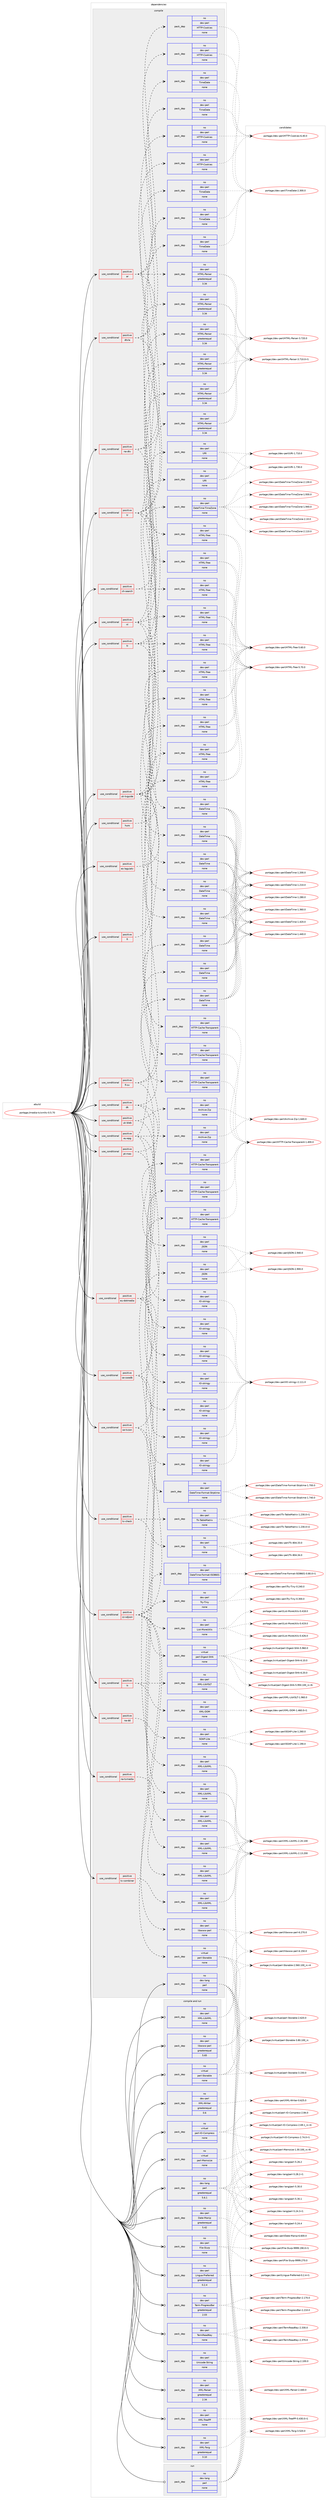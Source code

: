 digraph prolog {

# *************
# Graph options
# *************

newrank=true;
concentrate=true;
compound=true;
graph [rankdir=LR,fontname=Helvetica,fontsize=10,ranksep=1.5];#, ranksep=2.5, nodesep=0.2];
edge  [arrowhead=vee];
node  [fontname=Helvetica,fontsize=10];

# **********
# The ebuild
# **********

subgraph cluster_leftcol {
color=gray;
rank=same;
label=<<i>ebuild</i>>;
id [label="portage://media-tv/xmltv-0.5.70", color=red, width=4, href="../media-tv/xmltv-0.5.70.svg"];
}

# ****************
# The dependencies
# ****************

subgraph cluster_midcol {
color=gray;
label=<<i>dependencies</i>>;
subgraph cluster_compile {
fillcolor="#eeeeee";
style=filled;
label=<<i>compile</i>>;
subgraph cond84131 {
dependency338462 [label=<<TABLE BORDER="0" CELLBORDER="1" CELLSPACING="0" CELLPADDING="4"><TR><TD ROWSPAN="3" CELLPADDING="10">use_conditional</TD></TR><TR><TD>positive</TD></TR><TR><TD>ar</TD></TR></TABLE>>, shape=none, color=red];
subgraph pack248778 {
dependency338463 [label=<<TABLE BORDER="0" CELLBORDER="1" CELLSPACING="0" CELLPADDING="4" WIDTH="220"><TR><TD ROWSPAN="6" CELLPADDING="30">pack_dep</TD></TR><TR><TD WIDTH="110">no</TD></TR><TR><TD>dev-perl</TD></TR><TR><TD>HTML-Tree</TD></TR><TR><TD>none</TD></TR><TR><TD></TD></TR></TABLE>>, shape=none, color=blue];
}
dependency338462:e -> dependency338463:w [weight=20,style="dashed",arrowhead="vee"];
subgraph pack248779 {
dependency338464 [label=<<TABLE BORDER="0" CELLBORDER="1" CELLSPACING="0" CELLPADDING="4" WIDTH="220"><TR><TD ROWSPAN="6" CELLPADDING="30">pack_dep</TD></TR><TR><TD WIDTH="110">no</TD></TR><TR><TD>dev-perl</TD></TR><TR><TD>HTML-Parser</TD></TR><TR><TD>greaterequal</TD></TR><TR><TD>3.34</TD></TR></TABLE>>, shape=none, color=blue];
}
dependency338462:e -> dependency338464:w [weight=20,style="dashed",arrowhead="vee"];
subgraph pack248780 {
dependency338465 [label=<<TABLE BORDER="0" CELLBORDER="1" CELLSPACING="0" CELLPADDING="4" WIDTH="220"><TR><TD ROWSPAN="6" CELLPADDING="30">pack_dep</TD></TR><TR><TD WIDTH="110">no</TD></TR><TR><TD>dev-perl</TD></TR><TR><TD>HTTP-Cookies</TD></TR><TR><TD>none</TD></TR><TR><TD></TD></TR></TABLE>>, shape=none, color=blue];
}
dependency338462:e -> dependency338465:w [weight=20,style="dashed",arrowhead="vee"];
subgraph pack248781 {
dependency338466 [label=<<TABLE BORDER="0" CELLBORDER="1" CELLSPACING="0" CELLPADDING="4" WIDTH="220"><TR><TD ROWSPAN="6" CELLPADDING="30">pack_dep</TD></TR><TR><TD WIDTH="110">no</TD></TR><TR><TD>dev-perl</TD></TR><TR><TD>TimeDate</TD></TR><TR><TD>none</TD></TR><TR><TD></TD></TR></TABLE>>, shape=none, color=blue];
}
dependency338462:e -> dependency338466:w [weight=20,style="dashed",arrowhead="vee"];
}
id:e -> dependency338462:w [weight=20,style="solid",arrowhead="vee"];
subgraph cond84132 {
dependency338467 [label=<<TABLE BORDER="0" CELLBORDER="1" CELLSPACING="0" CELLPADDING="4"><TR><TD ROWSPAN="3" CELLPADDING="10">use_conditional</TD></TR><TR><TD>positive</TD></TR><TR><TD>ch-search</TD></TR></TABLE>>, shape=none, color=red];
subgraph pack248782 {
dependency338468 [label=<<TABLE BORDER="0" CELLBORDER="1" CELLSPACING="0" CELLPADDING="4" WIDTH="220"><TR><TD ROWSPAN="6" CELLPADDING="30">pack_dep</TD></TR><TR><TD WIDTH="110">no</TD></TR><TR><TD>dev-perl</TD></TR><TR><TD>HTML-Tree</TD></TR><TR><TD>none</TD></TR><TR><TD></TD></TR></TABLE>>, shape=none, color=blue];
}
dependency338467:e -> dependency338468:w [weight=20,style="dashed",arrowhead="vee"];
subgraph pack248783 {
dependency338469 [label=<<TABLE BORDER="0" CELLBORDER="1" CELLSPACING="0" CELLPADDING="4" WIDTH="220"><TR><TD ROWSPAN="6" CELLPADDING="30">pack_dep</TD></TR><TR><TD WIDTH="110">no</TD></TR><TR><TD>dev-perl</TD></TR><TR><TD>HTML-Parser</TD></TR><TR><TD>greaterequal</TD></TR><TR><TD>3.34</TD></TR></TABLE>>, shape=none, color=blue];
}
dependency338467:e -> dependency338469:w [weight=20,style="dashed",arrowhead="vee"];
}
id:e -> dependency338467:w [weight=20,style="solid",arrowhead="vee"];
subgraph cond84133 {
dependency338470 [label=<<TABLE BORDER="0" CELLBORDER="1" CELLSPACING="0" CELLPADDING="4"><TR><TD ROWSPAN="3" CELLPADDING="10">use_conditional</TD></TR><TR><TD>positive</TD></TR><TR><TD>dk</TD></TR></TABLE>>, shape=none, color=red];
subgraph pack248784 {
dependency338471 [label=<<TABLE BORDER="0" CELLBORDER="1" CELLSPACING="0" CELLPADDING="4" WIDTH="220"><TR><TD ROWSPAN="6" CELLPADDING="30">pack_dep</TD></TR><TR><TD WIDTH="110">no</TD></TR><TR><TD>dev-perl</TD></TR><TR><TD>JSON</TD></TR><TR><TD>none</TD></TR><TR><TD></TD></TR></TABLE>>, shape=none, color=blue];
}
dependency338470:e -> dependency338471:w [weight=20,style="dashed",arrowhead="vee"];
subgraph pack248785 {
dependency338472 [label=<<TABLE BORDER="0" CELLBORDER="1" CELLSPACING="0" CELLPADDING="4" WIDTH="220"><TR><TD ROWSPAN="6" CELLPADDING="30">pack_dep</TD></TR><TR><TD WIDTH="110">no</TD></TR><TR><TD>dev-perl</TD></TR><TR><TD>IO-stringy</TD></TR><TR><TD>none</TD></TR><TR><TD></TD></TR></TABLE>>, shape=none, color=blue];
}
dependency338470:e -> dependency338472:w [weight=20,style="dashed",arrowhead="vee"];
subgraph pack248786 {
dependency338473 [label=<<TABLE BORDER="0" CELLBORDER="1" CELLSPACING="0" CELLPADDING="4" WIDTH="220"><TR><TD ROWSPAN="6" CELLPADDING="30">pack_dep</TD></TR><TR><TD WIDTH="110">no</TD></TR><TR><TD>dev-perl</TD></TR><TR><TD>DateTime</TD></TR><TR><TD>none</TD></TR><TR><TD></TD></TR></TABLE>>, shape=none, color=blue];
}
dependency338470:e -> dependency338473:w [weight=20,style="dashed",arrowhead="vee"];
}
id:e -> dependency338470:w [weight=20,style="solid",arrowhead="vee"];
subgraph cond84134 {
dependency338474 [label=<<TABLE BORDER="0" CELLBORDER="1" CELLSPACING="0" CELLPADDING="4"><TR><TD ROWSPAN="3" CELLPADDING="10">use_conditional</TD></TR><TR><TD>positive</TD></TR><TR><TD>dtvla</TD></TR></TABLE>>, shape=none, color=red];
subgraph pack248787 {
dependency338475 [label=<<TABLE BORDER="0" CELLBORDER="1" CELLSPACING="0" CELLPADDING="4" WIDTH="220"><TR><TD ROWSPAN="6" CELLPADDING="30">pack_dep</TD></TR><TR><TD WIDTH="110">no</TD></TR><TR><TD>dev-perl</TD></TR><TR><TD>HTML-Tree</TD></TR><TR><TD>none</TD></TR><TR><TD></TD></TR></TABLE>>, shape=none, color=blue];
}
dependency338474:e -> dependency338475:w [weight=20,style="dashed",arrowhead="vee"];
subgraph pack248788 {
dependency338476 [label=<<TABLE BORDER="0" CELLBORDER="1" CELLSPACING="0" CELLPADDING="4" WIDTH="220"><TR><TD ROWSPAN="6" CELLPADDING="30">pack_dep</TD></TR><TR><TD WIDTH="110">no</TD></TR><TR><TD>dev-perl</TD></TR><TR><TD>HTTP-Cookies</TD></TR><TR><TD>none</TD></TR><TR><TD></TD></TR></TABLE>>, shape=none, color=blue];
}
dependency338474:e -> dependency338476:w [weight=20,style="dashed",arrowhead="vee"];
subgraph pack248789 {
dependency338477 [label=<<TABLE BORDER="0" CELLBORDER="1" CELLSPACING="0" CELLPADDING="4" WIDTH="220"><TR><TD ROWSPAN="6" CELLPADDING="30">pack_dep</TD></TR><TR><TD WIDTH="110">no</TD></TR><TR><TD>dev-perl</TD></TR><TR><TD>TimeDate</TD></TR><TR><TD>none</TD></TR><TR><TD></TD></TR></TABLE>>, shape=none, color=blue];
}
dependency338474:e -> dependency338477:w [weight=20,style="dashed",arrowhead="vee"];
}
id:e -> dependency338474:w [weight=20,style="solid",arrowhead="vee"];
subgraph cond84135 {
dependency338478 [label=<<TABLE BORDER="0" CELLBORDER="1" CELLSPACING="0" CELLPADDING="4"><TR><TD ROWSPAN="3" CELLPADDING="10">use_conditional</TD></TR><TR><TD>positive</TD></TR><TR><TD>es-laguiatv</TD></TR></TABLE>>, shape=none, color=red];
subgraph pack248790 {
dependency338479 [label=<<TABLE BORDER="0" CELLBORDER="1" CELLSPACING="0" CELLPADDING="4" WIDTH="220"><TR><TD ROWSPAN="6" CELLPADDING="30">pack_dep</TD></TR><TR><TD WIDTH="110">no</TD></TR><TR><TD>dev-perl</TD></TR><TR><TD>HTML-Tree</TD></TR><TR><TD>none</TD></TR><TR><TD></TD></TR></TABLE>>, shape=none, color=blue];
}
dependency338478:e -> dependency338479:w [weight=20,style="dashed",arrowhead="vee"];
}
id:e -> dependency338478:w [weight=20,style="solid",arrowhead="vee"];
subgraph cond84136 {
dependency338480 [label=<<TABLE BORDER="0" CELLBORDER="1" CELLSPACING="0" CELLPADDING="4"><TR><TD ROWSPAN="3" CELLPADDING="10">use_conditional</TD></TR><TR><TD>positive</TD></TR><TR><TD>eu-dotmedia</TD></TR></TABLE>>, shape=none, color=red];
subgraph pack248791 {
dependency338481 [label=<<TABLE BORDER="0" CELLBORDER="1" CELLSPACING="0" CELLPADDING="4" WIDTH="220"><TR><TD ROWSPAN="6" CELLPADDING="30">pack_dep</TD></TR><TR><TD WIDTH="110">no</TD></TR><TR><TD>dev-perl</TD></TR><TR><TD>XML-LibXML</TD></TR><TR><TD>none</TD></TR><TR><TD></TD></TR></TABLE>>, shape=none, color=blue];
}
dependency338480:e -> dependency338481:w [weight=20,style="dashed",arrowhead="vee"];
subgraph pack248792 {
dependency338482 [label=<<TABLE BORDER="0" CELLBORDER="1" CELLSPACING="0" CELLPADDING="4" WIDTH="220"><TR><TD ROWSPAN="6" CELLPADDING="30">pack_dep</TD></TR><TR><TD WIDTH="110">no</TD></TR><TR><TD>dev-perl</TD></TR><TR><TD>IO-stringy</TD></TR><TR><TD>none</TD></TR><TR><TD></TD></TR></TABLE>>, shape=none, color=blue];
}
dependency338480:e -> dependency338482:w [weight=20,style="dashed",arrowhead="vee"];
subgraph pack248793 {
dependency338483 [label=<<TABLE BORDER="0" CELLBORDER="1" CELLSPACING="0" CELLPADDING="4" WIDTH="220"><TR><TD ROWSPAN="6" CELLPADDING="30">pack_dep</TD></TR><TR><TD WIDTH="110">no</TD></TR><TR><TD>dev-perl</TD></TR><TR><TD>HTTP-Cache-Transparent</TD></TR><TR><TD>none</TD></TR><TR><TD></TD></TR></TABLE>>, shape=none, color=blue];
}
dependency338480:e -> dependency338483:w [weight=20,style="dashed",arrowhead="vee"];
}
id:e -> dependency338480:w [weight=20,style="solid",arrowhead="vee"];
subgraph cond84137 {
dependency338484 [label=<<TABLE BORDER="0" CELLBORDER="1" CELLSPACING="0" CELLPADDING="4"><TR><TD ROWSPAN="3" CELLPADDING="10">use_conditional</TD></TR><TR><TD>positive</TD></TR><TR><TD>eu-epg</TD></TR></TABLE>>, shape=none, color=red];
subgraph pack248794 {
dependency338485 [label=<<TABLE BORDER="0" CELLBORDER="1" CELLSPACING="0" CELLPADDING="4" WIDTH="220"><TR><TD ROWSPAN="6" CELLPADDING="30">pack_dep</TD></TR><TR><TD WIDTH="110">no</TD></TR><TR><TD>dev-perl</TD></TR><TR><TD>Archive-Zip</TD></TR><TR><TD>none</TD></TR><TR><TD></TD></TR></TABLE>>, shape=none, color=blue];
}
dependency338484:e -> dependency338485:w [weight=20,style="dashed",arrowhead="vee"];
subgraph pack248795 {
dependency338486 [label=<<TABLE BORDER="0" CELLBORDER="1" CELLSPACING="0" CELLPADDING="4" WIDTH="220"><TR><TD ROWSPAN="6" CELLPADDING="30">pack_dep</TD></TR><TR><TD WIDTH="110">no</TD></TR><TR><TD>dev-perl</TD></TR><TR><TD>DateTime-Format-Strptime</TD></TR><TR><TD>none</TD></TR><TR><TD></TD></TR></TABLE>>, shape=none, color=blue];
}
dependency338484:e -> dependency338486:w [weight=20,style="dashed",arrowhead="vee"];
subgraph pack248796 {
dependency338487 [label=<<TABLE BORDER="0" CELLBORDER="1" CELLSPACING="0" CELLPADDING="4" WIDTH="220"><TR><TD ROWSPAN="6" CELLPADDING="30">pack_dep</TD></TR><TR><TD WIDTH="110">no</TD></TR><TR><TD>dev-perl</TD></TR><TR><TD>HTML-Parser</TD></TR><TR><TD>greaterequal</TD></TR><TR><TD>3.34</TD></TR></TABLE>>, shape=none, color=blue];
}
dependency338484:e -> dependency338487:w [weight=20,style="dashed",arrowhead="vee"];
subgraph pack248797 {
dependency338488 [label=<<TABLE BORDER="0" CELLBORDER="1" CELLSPACING="0" CELLPADDING="4" WIDTH="220"><TR><TD ROWSPAN="6" CELLPADDING="30">pack_dep</TD></TR><TR><TD WIDTH="110">no</TD></TR><TR><TD>dev-perl</TD></TR><TR><TD>IO-stringy</TD></TR><TR><TD>none</TD></TR><TR><TD></TD></TR></TABLE>>, shape=none, color=blue];
}
dependency338484:e -> dependency338488:w [weight=20,style="dashed",arrowhead="vee"];
}
id:e -> dependency338484:w [weight=20,style="solid",arrowhead="vee"];
subgraph cond84138 {
dependency338489 [label=<<TABLE BORDER="0" CELLBORDER="1" CELLSPACING="0" CELLPADDING="4"><TR><TD ROWSPAN="3" CELLPADDING="10">use_conditional</TD></TR><TR><TD>positive</TD></TR><TR><TD>fi</TD></TR></TABLE>>, shape=none, color=red];
subgraph pack248798 {
dependency338490 [label=<<TABLE BORDER="0" CELLBORDER="1" CELLSPACING="0" CELLPADDING="4" WIDTH="220"><TR><TD ROWSPAN="6" CELLPADDING="30">pack_dep</TD></TR><TR><TD WIDTH="110">no</TD></TR><TR><TD>dev-perl</TD></TR><TR><TD>HTML-Tree</TD></TR><TR><TD>none</TD></TR><TR><TD></TD></TR></TABLE>>, shape=none, color=blue];
}
dependency338489:e -> dependency338490:w [weight=20,style="dashed",arrowhead="vee"];
}
id:e -> dependency338489:w [weight=20,style="solid",arrowhead="vee"];
subgraph cond84139 {
dependency338491 [label=<<TABLE BORDER="0" CELLBORDER="1" CELLSPACING="0" CELLPADDING="4"><TR><TD ROWSPAN="3" CELLPADDING="10">use_conditional</TD></TR><TR><TD>positive</TD></TR><TR><TD>fi-sv</TD></TR></TABLE>>, shape=none, color=red];
subgraph pack248799 {
dependency338492 [label=<<TABLE BORDER="0" CELLBORDER="1" CELLSPACING="0" CELLPADDING="4" WIDTH="220"><TR><TD ROWSPAN="6" CELLPADDING="30">pack_dep</TD></TR><TR><TD WIDTH="110">no</TD></TR><TR><TD>dev-perl</TD></TR><TR><TD>IO-stringy</TD></TR><TR><TD>none</TD></TR><TR><TD></TD></TR></TABLE>>, shape=none, color=blue];
}
dependency338491:e -> dependency338492:w [weight=20,style="dashed",arrowhead="vee"];
subgraph pack248800 {
dependency338493 [label=<<TABLE BORDER="0" CELLBORDER="1" CELLSPACING="0" CELLPADDING="4" WIDTH="220"><TR><TD ROWSPAN="6" CELLPADDING="30">pack_dep</TD></TR><TR><TD WIDTH="110">no</TD></TR><TR><TD>dev-perl</TD></TR><TR><TD>HTML-Tree</TD></TR><TR><TD>none</TD></TR><TR><TD></TD></TR></TABLE>>, shape=none, color=blue];
}
dependency338491:e -> dependency338493:w [weight=20,style="dashed",arrowhead="vee"];
subgraph pack248801 {
dependency338494 [label=<<TABLE BORDER="0" CELLBORDER="1" CELLSPACING="0" CELLPADDING="4" WIDTH="220"><TR><TD ROWSPAN="6" CELLPADDING="30">pack_dep</TD></TR><TR><TD WIDTH="110">no</TD></TR><TR><TD>dev-perl</TD></TR><TR><TD>DateTime</TD></TR><TR><TD>none</TD></TR><TR><TD></TD></TR></TABLE>>, shape=none, color=blue];
}
dependency338491:e -> dependency338494:w [weight=20,style="dashed",arrowhead="vee"];
}
id:e -> dependency338491:w [weight=20,style="solid",arrowhead="vee"];
subgraph cond84140 {
dependency338495 [label=<<TABLE BORDER="0" CELLBORDER="1" CELLSPACING="0" CELLPADDING="4"><TR><TD ROWSPAN="3" CELLPADDING="10">use_conditional</TD></TR><TR><TD>positive</TD></TR><TR><TD>fr</TD></TR></TABLE>>, shape=none, color=red];
subgraph pack248802 {
dependency338496 [label=<<TABLE BORDER="0" CELLBORDER="1" CELLSPACING="0" CELLPADDING="4" WIDTH="220"><TR><TD ROWSPAN="6" CELLPADDING="30">pack_dep</TD></TR><TR><TD WIDTH="110">no</TD></TR><TR><TD>dev-perl</TD></TR><TR><TD>DateTime-TimeZone</TD></TR><TR><TD>none</TD></TR><TR><TD></TD></TR></TABLE>>, shape=none, color=blue];
}
dependency338495:e -> dependency338496:w [weight=20,style="dashed",arrowhead="vee"];
subgraph pack248803 {
dependency338497 [label=<<TABLE BORDER="0" CELLBORDER="1" CELLSPACING="0" CELLPADDING="4" WIDTH="220"><TR><TD ROWSPAN="6" CELLPADDING="30">pack_dep</TD></TR><TR><TD WIDTH="110">no</TD></TR><TR><TD>dev-perl</TD></TR><TR><TD>HTML-Tree</TD></TR><TR><TD>none</TD></TR><TR><TD></TD></TR></TABLE>>, shape=none, color=blue];
}
dependency338495:e -> dependency338497:w [weight=20,style="dashed",arrowhead="vee"];
subgraph pack248804 {
dependency338498 [label=<<TABLE BORDER="0" CELLBORDER="1" CELLSPACING="0" CELLPADDING="4" WIDTH="220"><TR><TD ROWSPAN="6" CELLPADDING="30">pack_dep</TD></TR><TR><TD WIDTH="110">no</TD></TR><TR><TD>dev-perl</TD></TR><TR><TD>DateTime</TD></TR><TR><TD>none</TD></TR><TR><TD></TD></TR></TABLE>>, shape=none, color=blue];
}
dependency338495:e -> dependency338498:w [weight=20,style="dashed",arrowhead="vee"];
subgraph pack248805 {
dependency338499 [label=<<TABLE BORDER="0" CELLBORDER="1" CELLSPACING="0" CELLPADDING="4" WIDTH="220"><TR><TD ROWSPAN="6" CELLPADDING="30">pack_dep</TD></TR><TR><TD WIDTH="110">no</TD></TR><TR><TD>dev-perl</TD></TR><TR><TD>HTML-Parser</TD></TR><TR><TD>greaterequal</TD></TR><TR><TD>3.34</TD></TR></TABLE>>, shape=none, color=blue];
}
dependency338495:e -> dependency338499:w [weight=20,style="dashed",arrowhead="vee"];
}
id:e -> dependency338495:w [weight=20,style="solid",arrowhead="vee"];
subgraph cond84141 {
dependency338500 [label=<<TABLE BORDER="0" CELLBORDER="1" CELLSPACING="0" CELLPADDING="4"><TR><TD ROWSPAN="3" CELLPADDING="10">use_conditional</TD></TR><TR><TD>positive</TD></TR><TR><TD>huro</TD></TR></TABLE>>, shape=none, color=red];
subgraph pack248806 {
dependency338501 [label=<<TABLE BORDER="0" CELLBORDER="1" CELLSPACING="0" CELLPADDING="4" WIDTH="220"><TR><TD ROWSPAN="6" CELLPADDING="30">pack_dep</TD></TR><TR><TD WIDTH="110">no</TD></TR><TR><TD>dev-perl</TD></TR><TR><TD>HTML-Tree</TD></TR><TR><TD>none</TD></TR><TR><TD></TD></TR></TABLE>>, shape=none, color=blue];
}
dependency338500:e -> dependency338501:w [weight=20,style="dashed",arrowhead="vee"];
}
id:e -> dependency338500:w [weight=20,style="solid",arrowhead="vee"];
subgraph cond84142 {
dependency338502 [label=<<TABLE BORDER="0" CELLBORDER="1" CELLSPACING="0" CELLPADDING="4"><TR><TD ROWSPAN="3" CELLPADDING="10">use_conditional</TD></TR><TR><TD>positive</TD></TR><TR><TD>is</TD></TR></TABLE>>, shape=none, color=red];
subgraph pack248807 {
dependency338503 [label=<<TABLE BORDER="0" CELLBORDER="1" CELLSPACING="0" CELLPADDING="4" WIDTH="220"><TR><TD ROWSPAN="6" CELLPADDING="30">pack_dep</TD></TR><TR><TD WIDTH="110">no</TD></TR><TR><TD>dev-perl</TD></TR><TR><TD>XML-DOM</TD></TR><TR><TD>none</TD></TR><TR><TD></TD></TR></TABLE>>, shape=none, color=blue];
}
dependency338502:e -> dependency338503:w [weight=20,style="dashed",arrowhead="vee"];
subgraph pack248808 {
dependency338504 [label=<<TABLE BORDER="0" CELLBORDER="1" CELLSPACING="0" CELLPADDING="4" WIDTH="220"><TR><TD ROWSPAN="6" CELLPADDING="30">pack_dep</TD></TR><TR><TD WIDTH="110">no</TD></TR><TR><TD>dev-perl</TD></TR><TR><TD>XML-LibXSLT</TD></TR><TR><TD>none</TD></TR><TR><TD></TD></TR></TABLE>>, shape=none, color=blue];
}
dependency338502:e -> dependency338504:w [weight=20,style="dashed",arrowhead="vee"];
}
id:e -> dependency338502:w [weight=20,style="solid",arrowhead="vee"];
subgraph cond84143 {
dependency338505 [label=<<TABLE BORDER="0" CELLBORDER="1" CELLSPACING="0" CELLPADDING="4"><TR><TD ROWSPAN="3" CELLPADDING="10">use_conditional</TD></TR><TR><TD>positive</TD></TR><TR><TD>na-dd</TD></TR></TABLE>>, shape=none, color=red];
subgraph pack248809 {
dependency338506 [label=<<TABLE BORDER="0" CELLBORDER="1" CELLSPACING="0" CELLPADDING="4" WIDTH="220"><TR><TD ROWSPAN="6" CELLPADDING="30">pack_dep</TD></TR><TR><TD WIDTH="110">no</TD></TR><TR><TD>dev-perl</TD></TR><TR><TD>SOAP-Lite</TD></TR><TR><TD>none</TD></TR><TR><TD></TD></TR></TABLE>>, shape=none, color=blue];
}
dependency338505:e -> dependency338506:w [weight=20,style="dashed",arrowhead="vee"];
}
id:e -> dependency338505:w [weight=20,style="solid",arrowhead="vee"];
subgraph cond84144 {
dependency338507 [label=<<TABLE BORDER="0" CELLBORDER="1" CELLSPACING="0" CELLPADDING="4"><TR><TD ROWSPAN="3" CELLPADDING="10">use_conditional</TD></TR><TR><TD>positive</TD></TR><TR><TD>na-dtv</TD></TR></TABLE>>, shape=none, color=red];
subgraph pack248810 {
dependency338508 [label=<<TABLE BORDER="0" CELLBORDER="1" CELLSPACING="0" CELLPADDING="4" WIDTH="220"><TR><TD ROWSPAN="6" CELLPADDING="30">pack_dep</TD></TR><TR><TD WIDTH="110">no</TD></TR><TR><TD>dev-perl</TD></TR><TR><TD>HTML-Parser</TD></TR><TR><TD>greaterequal</TD></TR><TR><TD>3.34</TD></TR></TABLE>>, shape=none, color=blue];
}
dependency338507:e -> dependency338508:w [weight=20,style="dashed",arrowhead="vee"];
subgraph pack248811 {
dependency338509 [label=<<TABLE BORDER="0" CELLBORDER="1" CELLSPACING="0" CELLPADDING="4" WIDTH="220"><TR><TD ROWSPAN="6" CELLPADDING="30">pack_dep</TD></TR><TR><TD WIDTH="110">no</TD></TR><TR><TD>dev-perl</TD></TR><TR><TD>DateTime</TD></TR><TR><TD>none</TD></TR><TR><TD></TD></TR></TABLE>>, shape=none, color=blue];
}
dependency338507:e -> dependency338509:w [weight=20,style="dashed",arrowhead="vee"];
subgraph pack248812 {
dependency338510 [label=<<TABLE BORDER="0" CELLBORDER="1" CELLSPACING="0" CELLPADDING="4" WIDTH="220"><TR><TD ROWSPAN="6" CELLPADDING="30">pack_dep</TD></TR><TR><TD WIDTH="110">no</TD></TR><TR><TD>dev-perl</TD></TR><TR><TD>HTTP-Cookies</TD></TR><TR><TD>none</TD></TR><TR><TD></TD></TR></TABLE>>, shape=none, color=blue];
}
dependency338507:e -> dependency338510:w [weight=20,style="dashed",arrowhead="vee"];
}
id:e -> dependency338507:w [weight=20,style="solid",arrowhead="vee"];
subgraph cond84145 {
dependency338511 [label=<<TABLE BORDER="0" CELLBORDER="1" CELLSPACING="0" CELLPADDING="4"><TR><TD ROWSPAN="3" CELLPADDING="10">use_conditional</TD></TR><TR><TD>positive</TD></TR><TR><TD>na-tvmedia</TD></TR></TABLE>>, shape=none, color=red];
subgraph pack248813 {
dependency338512 [label=<<TABLE BORDER="0" CELLBORDER="1" CELLSPACING="0" CELLPADDING="4" WIDTH="220"><TR><TD ROWSPAN="6" CELLPADDING="30">pack_dep</TD></TR><TR><TD WIDTH="110">no</TD></TR><TR><TD>dev-perl</TD></TR><TR><TD>XML-LibXML</TD></TR><TR><TD>none</TD></TR><TR><TD></TD></TR></TABLE>>, shape=none, color=blue];
}
dependency338511:e -> dependency338512:w [weight=20,style="dashed",arrowhead="vee"];
}
id:e -> dependency338511:w [weight=20,style="solid",arrowhead="vee"];
subgraph cond84146 {
dependency338513 [label=<<TABLE BORDER="0" CELLBORDER="1" CELLSPACING="0" CELLPADDING="4"><TR><TD ROWSPAN="3" CELLPADDING="10">use_conditional</TD></TR><TR><TD>positive</TD></TR><TR><TD>nl</TD></TR></TABLE>>, shape=none, color=red];
subgraph pack248814 {
dependency338514 [label=<<TABLE BORDER="0" CELLBORDER="1" CELLSPACING="0" CELLPADDING="4" WIDTH="220"><TR><TD ROWSPAN="6" CELLPADDING="30">pack_dep</TD></TR><TR><TD WIDTH="110">no</TD></TR><TR><TD>dev-perl</TD></TR><TR><TD>HTTP-Cache-Transparent</TD></TR><TR><TD>none</TD></TR><TR><TD></TD></TR></TABLE>>, shape=none, color=blue];
}
dependency338513:e -> dependency338514:w [weight=20,style="dashed",arrowhead="vee"];
subgraph pack248815 {
dependency338515 [label=<<TABLE BORDER="0" CELLBORDER="1" CELLSPACING="0" CELLPADDING="4" WIDTH="220"><TR><TD ROWSPAN="6" CELLPADDING="30">pack_dep</TD></TR><TR><TD WIDTH="110">no</TD></TR><TR><TD>dev-perl</TD></TR><TR><TD>HTML-Tree</TD></TR><TR><TD>none</TD></TR><TR><TD></TD></TR></TABLE>>, shape=none, color=blue];
}
dependency338513:e -> dependency338515:w [weight=20,style="dashed",arrowhead="vee"];
subgraph pack248816 {
dependency338516 [label=<<TABLE BORDER="0" CELLBORDER="1" CELLSPACING="0" CELLPADDING="4" WIDTH="220"><TR><TD ROWSPAN="6" CELLPADDING="30">pack_dep</TD></TR><TR><TD WIDTH="110">no</TD></TR><TR><TD>dev-perl</TD></TR><TR><TD>DateTime</TD></TR><TR><TD>none</TD></TR><TR><TD></TD></TR></TABLE>>, shape=none, color=blue];
}
dependency338513:e -> dependency338516:w [weight=20,style="dashed",arrowhead="vee"];
subgraph pack248817 {
dependency338517 [label=<<TABLE BORDER="0" CELLBORDER="1" CELLSPACING="0" CELLPADDING="4" WIDTH="220"><TR><TD ROWSPAN="6" CELLPADDING="30">pack_dep</TD></TR><TR><TD WIDTH="110">no</TD></TR><TR><TD>dev-perl</TD></TR><TR><TD>HTML-Parser</TD></TR><TR><TD>greaterequal</TD></TR><TR><TD>3.34</TD></TR></TABLE>>, shape=none, color=blue];
}
dependency338513:e -> dependency338517:w [weight=20,style="dashed",arrowhead="vee"];
subgraph pack248818 {
dependency338518 [label=<<TABLE BORDER="0" CELLBORDER="1" CELLSPACING="0" CELLPADDING="4" WIDTH="220"><TR><TD ROWSPAN="6" CELLPADDING="30">pack_dep</TD></TR><TR><TD WIDTH="110">no</TD></TR><TR><TD>dev-perl</TD></TR><TR><TD>TimeDate</TD></TR><TR><TD>none</TD></TR><TR><TD></TD></TR></TABLE>>, shape=none, color=blue];
}
dependency338513:e -> dependency338518:w [weight=20,style="dashed",arrowhead="vee"];
}
id:e -> dependency338513:w [weight=20,style="solid",arrowhead="vee"];
subgraph cond84147 {
dependency338519 [label=<<TABLE BORDER="0" CELLBORDER="1" CELLSPACING="0" CELLPADDING="4"><TR><TD ROWSPAN="3" CELLPADDING="10">use_conditional</TD></TR><TR><TD>positive</TD></TR><TR><TD>pt-meo</TD></TR></TABLE>>, shape=none, color=red];
subgraph pack248819 {
dependency338520 [label=<<TABLE BORDER="0" CELLBORDER="1" CELLSPACING="0" CELLPADDING="4" WIDTH="220"><TR><TD ROWSPAN="6" CELLPADDING="30">pack_dep</TD></TR><TR><TD WIDTH="110">no</TD></TR><TR><TD>dev-perl</TD></TR><TR><TD>XML-LibXML</TD></TR><TR><TD>none</TD></TR><TR><TD></TD></TR></TABLE>>, shape=none, color=blue];
}
dependency338519:e -> dependency338520:w [weight=20,style="dashed",arrowhead="vee"];
subgraph pack248820 {
dependency338521 [label=<<TABLE BORDER="0" CELLBORDER="1" CELLSPACING="0" CELLPADDING="4" WIDTH="220"><TR><TD ROWSPAN="6" CELLPADDING="30">pack_dep</TD></TR><TR><TD WIDTH="110">no</TD></TR><TR><TD>dev-perl</TD></TR><TR><TD>DateTime</TD></TR><TR><TD>none</TD></TR><TR><TD></TD></TR></TABLE>>, shape=none, color=blue];
}
dependency338519:e -> dependency338521:w [weight=20,style="dashed",arrowhead="vee"];
}
id:e -> dependency338519:w [weight=20,style="solid",arrowhead="vee"];
subgraph cond84148 {
dependency338522 [label=<<TABLE BORDER="0" CELLBORDER="1" CELLSPACING="0" CELLPADDING="4"><TR><TD ROWSPAN="3" CELLPADDING="10">use_conditional</TD></TR><TR><TD>positive</TD></TR><TR><TD>se-swedb</TD></TR></TABLE>>, shape=none, color=red];
subgraph pack248821 {
dependency338523 [label=<<TABLE BORDER="0" CELLBORDER="1" CELLSPACING="0" CELLPADDING="4" WIDTH="220"><TR><TD ROWSPAN="6" CELLPADDING="30">pack_dep</TD></TR><TR><TD WIDTH="110">no</TD></TR><TR><TD>dev-perl</TD></TR><TR><TD>XML-LibXML</TD></TR><TR><TD>none</TD></TR><TR><TD></TD></TR></TABLE>>, shape=none, color=blue];
}
dependency338522:e -> dependency338523:w [weight=20,style="dashed",arrowhead="vee"];
subgraph pack248822 {
dependency338524 [label=<<TABLE BORDER="0" CELLBORDER="1" CELLSPACING="0" CELLPADDING="4" WIDTH="220"><TR><TD ROWSPAN="6" CELLPADDING="30">pack_dep</TD></TR><TR><TD WIDTH="110">no</TD></TR><TR><TD>dev-perl</TD></TR><TR><TD>IO-stringy</TD></TR><TR><TD>none</TD></TR><TR><TD></TD></TR></TABLE>>, shape=none, color=blue];
}
dependency338522:e -> dependency338524:w [weight=20,style="dashed",arrowhead="vee"];
subgraph pack248823 {
dependency338525 [label=<<TABLE BORDER="0" CELLBORDER="1" CELLSPACING="0" CELLPADDING="4" WIDTH="220"><TR><TD ROWSPAN="6" CELLPADDING="30">pack_dep</TD></TR><TR><TD WIDTH="110">no</TD></TR><TR><TD>dev-perl</TD></TR><TR><TD>HTTP-Cache-Transparent</TD></TR><TR><TD>none</TD></TR><TR><TD></TD></TR></TABLE>>, shape=none, color=blue];
}
dependency338522:e -> dependency338525:w [weight=20,style="dashed",arrowhead="vee"];
}
id:e -> dependency338522:w [weight=20,style="solid",arrowhead="vee"];
subgraph cond84149 {
dependency338526 [label=<<TABLE BORDER="0" CELLBORDER="1" CELLSPACING="0" CELLPADDING="4"><TR><TD ROWSPAN="3" CELLPADDING="10">use_conditional</TD></TR><TR><TD>positive</TD></TR><TR><TD>se-tvzon</TD></TR></TABLE>>, shape=none, color=red];
subgraph pack248824 {
dependency338527 [label=<<TABLE BORDER="0" CELLBORDER="1" CELLSPACING="0" CELLPADDING="4" WIDTH="220"><TR><TD ROWSPAN="6" CELLPADDING="30">pack_dep</TD></TR><TR><TD WIDTH="110">no</TD></TR><TR><TD>dev-perl</TD></TR><TR><TD>XML-LibXML</TD></TR><TR><TD>none</TD></TR><TR><TD></TD></TR></TABLE>>, shape=none, color=blue];
}
dependency338526:e -> dependency338527:w [weight=20,style="dashed",arrowhead="vee"];
subgraph pack248825 {
dependency338528 [label=<<TABLE BORDER="0" CELLBORDER="1" CELLSPACING="0" CELLPADDING="4" WIDTH="220"><TR><TD ROWSPAN="6" CELLPADDING="30">pack_dep</TD></TR><TR><TD WIDTH="110">no</TD></TR><TR><TD>dev-perl</TD></TR><TR><TD>IO-stringy</TD></TR><TR><TD>none</TD></TR><TR><TD></TD></TR></TABLE>>, shape=none, color=blue];
}
dependency338526:e -> dependency338528:w [weight=20,style="dashed",arrowhead="vee"];
subgraph pack248826 {
dependency338529 [label=<<TABLE BORDER="0" CELLBORDER="1" CELLSPACING="0" CELLPADDING="4" WIDTH="220"><TR><TD ROWSPAN="6" CELLPADDING="30">pack_dep</TD></TR><TR><TD WIDTH="110">no</TD></TR><TR><TD>dev-perl</TD></TR><TR><TD>HTTP-Cache-Transparent</TD></TR><TR><TD>none</TD></TR><TR><TD></TD></TR></TABLE>>, shape=none, color=blue];
}
dependency338526:e -> dependency338529:w [weight=20,style="dashed",arrowhead="vee"];
}
id:e -> dependency338526:w [weight=20,style="solid",arrowhead="vee"];
subgraph cond84150 {
dependency338530 [label=<<TABLE BORDER="0" CELLBORDER="1" CELLSPACING="0" CELLPADDING="4"><TR><TD ROWSPAN="3" CELLPADDING="10">use_conditional</TD></TR><TR><TD>positive</TD></TR><TR><TD>tr</TD></TR></TABLE>>, shape=none, color=red];
subgraph pack248827 {
dependency338531 [label=<<TABLE BORDER="0" CELLBORDER="1" CELLSPACING="0" CELLPADDING="4" WIDTH="220"><TR><TD ROWSPAN="6" CELLPADDING="30">pack_dep</TD></TR><TR><TD WIDTH="110">no</TD></TR><TR><TD>dev-perl</TD></TR><TR><TD>URI</TD></TR><TR><TD>none</TD></TR><TR><TD></TD></TR></TABLE>>, shape=none, color=blue];
}
dependency338530:e -> dependency338531:w [weight=20,style="dashed",arrowhead="vee"];
subgraph pack248828 {
dependency338532 [label=<<TABLE BORDER="0" CELLBORDER="1" CELLSPACING="0" CELLPADDING="4" WIDTH="220"><TR><TD ROWSPAN="6" CELLPADDING="30">pack_dep</TD></TR><TR><TD WIDTH="110">no</TD></TR><TR><TD>dev-perl</TD></TR><TR><TD>HTTP-Cache-Transparent</TD></TR><TR><TD>none</TD></TR><TR><TD></TD></TR></TABLE>>, shape=none, color=blue];
}
dependency338530:e -> dependency338532:w [weight=20,style="dashed",arrowhead="vee"];
subgraph pack248829 {
dependency338533 [label=<<TABLE BORDER="0" CELLBORDER="1" CELLSPACING="0" CELLPADDING="4" WIDTH="220"><TR><TD ROWSPAN="6" CELLPADDING="30">pack_dep</TD></TR><TR><TD WIDTH="110">no</TD></TR><TR><TD>dev-perl</TD></TR><TR><TD>DateTime</TD></TR><TR><TD>none</TD></TR><TR><TD></TD></TR></TABLE>>, shape=none, color=blue];
}
dependency338530:e -> dependency338533:w [weight=20,style="dashed",arrowhead="vee"];
subgraph pack248830 {
dependency338534 [label=<<TABLE BORDER="0" CELLBORDER="1" CELLSPACING="0" CELLPADDING="4" WIDTH="220"><TR><TD ROWSPAN="6" CELLPADDING="30">pack_dep</TD></TR><TR><TD WIDTH="110">no</TD></TR><TR><TD>dev-perl</TD></TR><TR><TD>HTTP-Cookies</TD></TR><TR><TD>none</TD></TR><TR><TD></TD></TR></TABLE>>, shape=none, color=blue];
}
dependency338530:e -> dependency338534:w [weight=20,style="dashed",arrowhead="vee"];
subgraph pack248831 {
dependency338535 [label=<<TABLE BORDER="0" CELLBORDER="1" CELLSPACING="0" CELLPADDING="4" WIDTH="220"><TR><TD ROWSPAN="6" CELLPADDING="30">pack_dep</TD></TR><TR><TD WIDTH="110">no</TD></TR><TR><TD>dev-perl</TD></TR><TR><TD>TimeDate</TD></TR><TR><TD>none</TD></TR><TR><TD></TD></TR></TABLE>>, shape=none, color=blue];
}
dependency338530:e -> dependency338535:w [weight=20,style="dashed",arrowhead="vee"];
}
id:e -> dependency338530:w [weight=20,style="solid",arrowhead="vee"];
subgraph cond84151 {
dependency338536 [label=<<TABLE BORDER="0" CELLBORDER="1" CELLSPACING="0" CELLPADDING="4"><TR><TD ROWSPAN="3" CELLPADDING="10">use_conditional</TD></TR><TR><TD>positive</TD></TR><TR><TD>tv-check</TD></TR></TABLE>>, shape=none, color=red];
subgraph pack248832 {
dependency338537 [label=<<TABLE BORDER="0" CELLBORDER="1" CELLSPACING="0" CELLPADDING="4" WIDTH="220"><TR><TD ROWSPAN="6" CELLPADDING="30">pack_dep</TD></TR><TR><TD WIDTH="110">no</TD></TR><TR><TD>dev-perl</TD></TR><TR><TD>Tk</TD></TR><TR><TD>none</TD></TR><TR><TD></TD></TR></TABLE>>, shape=none, color=blue];
}
dependency338536:e -> dependency338537:w [weight=20,style="dashed",arrowhead="vee"];
subgraph pack248833 {
dependency338538 [label=<<TABLE BORDER="0" CELLBORDER="1" CELLSPACING="0" CELLPADDING="4" WIDTH="220"><TR><TD ROWSPAN="6" CELLPADDING="30">pack_dep</TD></TR><TR><TD WIDTH="110">no</TD></TR><TR><TD>dev-perl</TD></TR><TR><TD>Tk-TableMatrix</TD></TR><TR><TD>none</TD></TR><TR><TD></TD></TR></TABLE>>, shape=none, color=blue];
}
dependency338536:e -> dependency338538:w [weight=20,style="dashed",arrowhead="vee"];
}
id:e -> dependency338536:w [weight=20,style="solid",arrowhead="vee"];
subgraph cond84152 {
dependency338539 [label=<<TABLE BORDER="0" CELLBORDER="1" CELLSPACING="0" CELLPADDING="4"><TR><TD ROWSPAN="3" CELLPADDING="10">use_conditional</TD></TR><TR><TD>positive</TD></TR><TR><TD>tv-combiner</TD></TR></TABLE>>, shape=none, color=red];
subgraph pack248834 {
dependency338540 [label=<<TABLE BORDER="0" CELLBORDER="1" CELLSPACING="0" CELLPADDING="4" WIDTH="220"><TR><TD ROWSPAN="6" CELLPADDING="30">pack_dep</TD></TR><TR><TD WIDTH="110">no</TD></TR><TR><TD>dev-perl</TD></TR><TR><TD>XML-LibXML</TD></TR><TR><TD>none</TD></TR><TR><TD></TD></TR></TABLE>>, shape=none, color=blue];
}
dependency338539:e -> dependency338540:w [weight=20,style="dashed",arrowhead="vee"];
}
id:e -> dependency338539:w [weight=20,style="solid",arrowhead="vee"];
subgraph cond84153 {
dependency338541 [label=<<TABLE BORDER="0" CELLBORDER="1" CELLSPACING="0" CELLPADDING="4"><TR><TD ROWSPAN="3" CELLPADDING="10">use_conditional</TD></TR><TR><TD>positive</TD></TR><TR><TD>uk-bleb</TD></TR></TABLE>>, shape=none, color=red];
subgraph pack248835 {
dependency338542 [label=<<TABLE BORDER="0" CELLBORDER="1" CELLSPACING="0" CELLPADDING="4" WIDTH="220"><TR><TD ROWSPAN="6" CELLPADDING="30">pack_dep</TD></TR><TR><TD WIDTH="110">no</TD></TR><TR><TD>dev-perl</TD></TR><TR><TD>IO-stringy</TD></TR><TR><TD>none</TD></TR><TR><TD></TD></TR></TABLE>>, shape=none, color=blue];
}
dependency338541:e -> dependency338542:w [weight=20,style="dashed",arrowhead="vee"];
subgraph pack248836 {
dependency338543 [label=<<TABLE BORDER="0" CELLBORDER="1" CELLSPACING="0" CELLPADDING="4" WIDTH="220"><TR><TD ROWSPAN="6" CELLPADDING="30">pack_dep</TD></TR><TR><TD WIDTH="110">no</TD></TR><TR><TD>dev-perl</TD></TR><TR><TD>Archive-Zip</TD></TR><TR><TD>none</TD></TR><TR><TD></TD></TR></TABLE>>, shape=none, color=blue];
}
dependency338541:e -> dependency338543:w [weight=20,style="dashed",arrowhead="vee"];
}
id:e -> dependency338541:w [weight=20,style="solid",arrowhead="vee"];
subgraph cond84154 {
dependency338544 [label=<<TABLE BORDER="0" CELLBORDER="1" CELLSPACING="0" CELLPADDING="4"><TR><TD ROWSPAN="3" CELLPADDING="10">use_conditional</TD></TR><TR><TD>positive</TD></TR><TR><TD>uk-tvguide</TD></TR></TABLE>>, shape=none, color=red];
subgraph pack248837 {
dependency338545 [label=<<TABLE BORDER="0" CELLBORDER="1" CELLSPACING="0" CELLPADDING="4" WIDTH="220"><TR><TD ROWSPAN="6" CELLPADDING="30">pack_dep</TD></TR><TR><TD WIDTH="110">no</TD></TR><TR><TD>dev-perl</TD></TR><TR><TD>HTML-Tree</TD></TR><TR><TD>none</TD></TR><TR><TD></TD></TR></TABLE>>, shape=none, color=blue];
}
dependency338544:e -> dependency338545:w [weight=20,style="dashed",arrowhead="vee"];
subgraph pack248838 {
dependency338546 [label=<<TABLE BORDER="0" CELLBORDER="1" CELLSPACING="0" CELLPADDING="4" WIDTH="220"><TR><TD ROWSPAN="6" CELLPADDING="30">pack_dep</TD></TR><TR><TD WIDTH="110">no</TD></TR><TR><TD>dev-perl</TD></TR><TR><TD>URI</TD></TR><TR><TD>none</TD></TR><TR><TD></TD></TR></TABLE>>, shape=none, color=blue];
}
dependency338544:e -> dependency338546:w [weight=20,style="dashed",arrowhead="vee"];
subgraph pack248839 {
dependency338547 [label=<<TABLE BORDER="0" CELLBORDER="1" CELLSPACING="0" CELLPADDING="4" WIDTH="220"><TR><TD ROWSPAN="6" CELLPADDING="30">pack_dep</TD></TR><TR><TD WIDTH="110">no</TD></TR><TR><TD>dev-perl</TD></TR><TR><TD>HTTP-Cache-Transparent</TD></TR><TR><TD>none</TD></TR><TR><TD></TD></TR></TABLE>>, shape=none, color=blue];
}
dependency338544:e -> dependency338547:w [weight=20,style="dashed",arrowhead="vee"];
subgraph pack248840 {
dependency338548 [label=<<TABLE BORDER="0" CELLBORDER="1" CELLSPACING="0" CELLPADDING="4" WIDTH="220"><TR><TD ROWSPAN="6" CELLPADDING="30">pack_dep</TD></TR><TR><TD WIDTH="110">no</TD></TR><TR><TD>dev-perl</TD></TR><TR><TD>DateTime</TD></TR><TR><TD>none</TD></TR><TR><TD></TD></TR></TABLE>>, shape=none, color=blue];
}
dependency338544:e -> dependency338548:w [weight=20,style="dashed",arrowhead="vee"];
subgraph pack248841 {
dependency338549 [label=<<TABLE BORDER="0" CELLBORDER="1" CELLSPACING="0" CELLPADDING="4" WIDTH="220"><TR><TD ROWSPAN="6" CELLPADDING="30">pack_dep</TD></TR><TR><TD WIDTH="110">no</TD></TR><TR><TD>dev-perl</TD></TR><TR><TD>TimeDate</TD></TR><TR><TD>none</TD></TR><TR><TD></TD></TR></TABLE>>, shape=none, color=blue];
}
dependency338544:e -> dependency338549:w [weight=20,style="dashed",arrowhead="vee"];
}
id:e -> dependency338544:w [weight=20,style="solid",arrowhead="vee"];
subgraph cond84155 {
dependency338550 [label=<<TABLE BORDER="0" CELLBORDER="1" CELLSPACING="0" CELLPADDING="4"><TR><TD ROWSPAN="3" CELLPADDING="10">use_conditional</TD></TR><TR><TD>positive</TD></TR><TR><TD>zz-sdjson</TD></TR></TABLE>>, shape=none, color=red];
subgraph pack248842 {
dependency338551 [label=<<TABLE BORDER="0" CELLBORDER="1" CELLSPACING="0" CELLPADDING="4" WIDTH="220"><TR><TD ROWSPAN="6" CELLPADDING="30">pack_dep</TD></TR><TR><TD WIDTH="110">no</TD></TR><TR><TD>dev-perl</TD></TR><TR><TD>DateTime-Format-ISO8601</TD></TR><TR><TD>none</TD></TR><TR><TD></TD></TR></TABLE>>, shape=none, color=blue];
}
dependency338550:e -> dependency338551:w [weight=20,style="dashed",arrowhead="vee"];
subgraph pack248843 {
dependency338552 [label=<<TABLE BORDER="0" CELLBORDER="1" CELLSPACING="0" CELLPADDING="4" WIDTH="220"><TR><TD ROWSPAN="6" CELLPADDING="30">pack_dep</TD></TR><TR><TD WIDTH="110">no</TD></TR><TR><TD>virtual</TD></TR><TR><TD>perl-Digest-SHA</TD></TR><TR><TD>none</TD></TR><TR><TD></TD></TR></TABLE>>, shape=none, color=blue];
}
dependency338550:e -> dependency338552:w [weight=20,style="dashed",arrowhead="vee"];
subgraph pack248844 {
dependency338553 [label=<<TABLE BORDER="0" CELLBORDER="1" CELLSPACING="0" CELLPADDING="4" WIDTH="220"><TR><TD ROWSPAN="6" CELLPADDING="30">pack_dep</TD></TR><TR><TD WIDTH="110">no</TD></TR><TR><TD>dev-perl</TD></TR><TR><TD>JSON</TD></TR><TR><TD>none</TD></TR><TR><TD></TD></TR></TABLE>>, shape=none, color=blue];
}
dependency338550:e -> dependency338553:w [weight=20,style="dashed",arrowhead="vee"];
subgraph pack248845 {
dependency338554 [label=<<TABLE BORDER="0" CELLBORDER="1" CELLSPACING="0" CELLPADDING="4" WIDTH="220"><TR><TD ROWSPAN="6" CELLPADDING="30">pack_dep</TD></TR><TR><TD WIDTH="110">no</TD></TR><TR><TD>dev-perl</TD></TR><TR><TD>List-MoreUtils</TD></TR><TR><TD>none</TD></TR><TR><TD></TD></TR></TABLE>>, shape=none, color=blue];
}
dependency338550:e -> dependency338554:w [weight=20,style="dashed",arrowhead="vee"];
subgraph pack248846 {
dependency338555 [label=<<TABLE BORDER="0" CELLBORDER="1" CELLSPACING="0" CELLPADDING="4" WIDTH="220"><TR><TD ROWSPAN="6" CELLPADDING="30">pack_dep</TD></TR><TR><TD WIDTH="110">no</TD></TR><TR><TD>dev-perl</TD></TR><TR><TD>libwww-perl</TD></TR><TR><TD>none</TD></TR><TR><TD></TD></TR></TABLE>>, shape=none, color=blue];
}
dependency338550:e -> dependency338555:w [weight=20,style="dashed",arrowhead="vee"];
subgraph pack248847 {
dependency338556 [label=<<TABLE BORDER="0" CELLBORDER="1" CELLSPACING="0" CELLPADDING="4" WIDTH="220"><TR><TD ROWSPAN="6" CELLPADDING="30">pack_dep</TD></TR><TR><TD WIDTH="110">no</TD></TR><TR><TD>virtual</TD></TR><TR><TD>perl-Storable</TD></TR><TR><TD>none</TD></TR><TR><TD></TD></TR></TABLE>>, shape=none, color=blue];
}
dependency338550:e -> dependency338556:w [weight=20,style="dashed",arrowhead="vee"];
subgraph pack248848 {
dependency338557 [label=<<TABLE BORDER="0" CELLBORDER="1" CELLSPACING="0" CELLPADDING="4" WIDTH="220"><TR><TD ROWSPAN="6" CELLPADDING="30">pack_dep</TD></TR><TR><TD WIDTH="110">no</TD></TR><TR><TD>dev-perl</TD></TR><TR><TD>Try-Tiny</TD></TR><TR><TD>none</TD></TR><TR><TD></TD></TR></TABLE>>, shape=none, color=blue];
}
dependency338550:e -> dependency338557:w [weight=20,style="dashed",arrowhead="vee"];
}
id:e -> dependency338550:w [weight=20,style="solid",arrowhead="vee"];
subgraph pack248849 {
dependency338558 [label=<<TABLE BORDER="0" CELLBORDER="1" CELLSPACING="0" CELLPADDING="4" WIDTH="220"><TR><TD ROWSPAN="6" CELLPADDING="30">pack_dep</TD></TR><TR><TD WIDTH="110">no</TD></TR><TR><TD>dev-lang</TD></TR><TR><TD>perl</TD></TR><TR><TD>none</TD></TR><TR><TD></TD></TR></TABLE>>, shape=none, color=blue];
}
id:e -> dependency338558:w [weight=20,style="solid",arrowhead="vee"];
}
subgraph cluster_compileandrun {
fillcolor="#eeeeee";
style=filled;
label=<<i>compile and run</i>>;
subgraph pack248850 {
dependency338559 [label=<<TABLE BORDER="0" CELLBORDER="1" CELLSPACING="0" CELLPADDING="4" WIDTH="220"><TR><TD ROWSPAN="6" CELLPADDING="30">pack_dep</TD></TR><TR><TD WIDTH="110">no</TD></TR><TR><TD>dev-lang</TD></TR><TR><TD>perl</TD></TR><TR><TD>greaterequal</TD></TR><TR><TD>5.6.1</TD></TR></TABLE>>, shape=none, color=blue];
}
id:e -> dependency338559:w [weight=20,style="solid",arrowhead="odotvee"];
subgraph pack248851 {
dependency338560 [label=<<TABLE BORDER="0" CELLBORDER="1" CELLSPACING="0" CELLPADDING="4" WIDTH="220"><TR><TD ROWSPAN="6" CELLPADDING="30">pack_dep</TD></TR><TR><TD WIDTH="110">no</TD></TR><TR><TD>dev-perl</TD></TR><TR><TD>Date-Manip</TD></TR><TR><TD>greaterequal</TD></TR><TR><TD>5.42</TD></TR></TABLE>>, shape=none, color=blue];
}
id:e -> dependency338560:w [weight=20,style="solid",arrowhead="odotvee"];
subgraph pack248852 {
dependency338561 [label=<<TABLE BORDER="0" CELLBORDER="1" CELLSPACING="0" CELLPADDING="4" WIDTH="220"><TR><TD ROWSPAN="6" CELLPADDING="30">pack_dep</TD></TR><TR><TD WIDTH="110">no</TD></TR><TR><TD>dev-perl</TD></TR><TR><TD>File-Slurp</TD></TR><TR><TD>none</TD></TR><TR><TD></TD></TR></TABLE>>, shape=none, color=blue];
}
id:e -> dependency338561:w [weight=20,style="solid",arrowhead="odotvee"];
subgraph pack248853 {
dependency338562 [label=<<TABLE BORDER="0" CELLBORDER="1" CELLSPACING="0" CELLPADDING="4" WIDTH="220"><TR><TD ROWSPAN="6" CELLPADDING="30">pack_dep</TD></TR><TR><TD WIDTH="110">no</TD></TR><TR><TD>dev-perl</TD></TR><TR><TD>Lingua-Preferred</TD></TR><TR><TD>greaterequal</TD></TR><TR><TD>0.2.4</TD></TR></TABLE>>, shape=none, color=blue];
}
id:e -> dependency338562:w [weight=20,style="solid",arrowhead="odotvee"];
subgraph pack248854 {
dependency338563 [label=<<TABLE BORDER="0" CELLBORDER="1" CELLSPACING="0" CELLPADDING="4" WIDTH="220"><TR><TD ROWSPAN="6" CELLPADDING="30">pack_dep</TD></TR><TR><TD WIDTH="110">no</TD></TR><TR><TD>dev-perl</TD></TR><TR><TD>Term-ProgressBar</TD></TR><TR><TD>greaterequal</TD></TR><TR><TD>2.03</TD></TR></TABLE>>, shape=none, color=blue];
}
id:e -> dependency338563:w [weight=20,style="solid",arrowhead="odotvee"];
subgraph pack248855 {
dependency338564 [label=<<TABLE BORDER="0" CELLBORDER="1" CELLSPACING="0" CELLPADDING="4" WIDTH="220"><TR><TD ROWSPAN="6" CELLPADDING="30">pack_dep</TD></TR><TR><TD WIDTH="110">no</TD></TR><TR><TD>dev-perl</TD></TR><TR><TD>TermReadKey</TD></TR><TR><TD>none</TD></TR><TR><TD></TD></TR></TABLE>>, shape=none, color=blue];
}
id:e -> dependency338564:w [weight=20,style="solid",arrowhead="odotvee"];
subgraph pack248856 {
dependency338565 [label=<<TABLE BORDER="0" CELLBORDER="1" CELLSPACING="0" CELLPADDING="4" WIDTH="220"><TR><TD ROWSPAN="6" CELLPADDING="30">pack_dep</TD></TR><TR><TD WIDTH="110">no</TD></TR><TR><TD>dev-perl</TD></TR><TR><TD>Unicode-String</TD></TR><TR><TD>none</TD></TR><TR><TD></TD></TR></TABLE>>, shape=none, color=blue];
}
id:e -> dependency338565:w [weight=20,style="solid",arrowhead="odotvee"];
subgraph pack248857 {
dependency338566 [label=<<TABLE BORDER="0" CELLBORDER="1" CELLSPACING="0" CELLPADDING="4" WIDTH="220"><TR><TD ROWSPAN="6" CELLPADDING="30">pack_dep</TD></TR><TR><TD WIDTH="110">no</TD></TR><TR><TD>dev-perl</TD></TR><TR><TD>XML-LibXML</TD></TR><TR><TD>none</TD></TR><TR><TD></TD></TR></TABLE>>, shape=none, color=blue];
}
id:e -> dependency338566:w [weight=20,style="solid",arrowhead="odotvee"];
subgraph pack248858 {
dependency338567 [label=<<TABLE BORDER="0" CELLBORDER="1" CELLSPACING="0" CELLPADDING="4" WIDTH="220"><TR><TD ROWSPAN="6" CELLPADDING="30">pack_dep</TD></TR><TR><TD WIDTH="110">no</TD></TR><TR><TD>dev-perl</TD></TR><TR><TD>XML-Parser</TD></TR><TR><TD>greaterequal</TD></TR><TR><TD>2.34</TD></TR></TABLE>>, shape=none, color=blue];
}
id:e -> dependency338567:w [weight=20,style="solid",arrowhead="odotvee"];
subgraph pack248859 {
dependency338568 [label=<<TABLE BORDER="0" CELLBORDER="1" CELLSPACING="0" CELLPADDING="4" WIDTH="220"><TR><TD ROWSPAN="6" CELLPADDING="30">pack_dep</TD></TR><TR><TD WIDTH="110">no</TD></TR><TR><TD>dev-perl</TD></TR><TR><TD>XML-TreePP</TD></TR><TR><TD>none</TD></TR><TR><TD></TD></TR></TABLE>>, shape=none, color=blue];
}
id:e -> dependency338568:w [weight=20,style="solid",arrowhead="odotvee"];
subgraph pack248860 {
dependency338569 [label=<<TABLE BORDER="0" CELLBORDER="1" CELLSPACING="0" CELLPADDING="4" WIDTH="220"><TR><TD ROWSPAN="6" CELLPADDING="30">pack_dep</TD></TR><TR><TD WIDTH="110">no</TD></TR><TR><TD>dev-perl</TD></TR><TR><TD>XML-Twig</TD></TR><TR><TD>greaterequal</TD></TR><TR><TD>3.10</TD></TR></TABLE>>, shape=none, color=blue];
}
id:e -> dependency338569:w [weight=20,style="solid",arrowhead="odotvee"];
subgraph pack248861 {
dependency338570 [label=<<TABLE BORDER="0" CELLBORDER="1" CELLSPACING="0" CELLPADDING="4" WIDTH="220"><TR><TD ROWSPAN="6" CELLPADDING="30">pack_dep</TD></TR><TR><TD WIDTH="110">no</TD></TR><TR><TD>dev-perl</TD></TR><TR><TD>XML-Writer</TD></TR><TR><TD>greaterequal</TD></TR><TR><TD>0.6</TD></TR></TABLE>>, shape=none, color=blue];
}
id:e -> dependency338570:w [weight=20,style="solid",arrowhead="odotvee"];
subgraph pack248862 {
dependency338571 [label=<<TABLE BORDER="0" CELLBORDER="1" CELLSPACING="0" CELLPADDING="4" WIDTH="220"><TR><TD ROWSPAN="6" CELLPADDING="30">pack_dep</TD></TR><TR><TD WIDTH="110">no</TD></TR><TR><TD>dev-perl</TD></TR><TR><TD>libwww-perl</TD></TR><TR><TD>greaterequal</TD></TR><TR><TD>5.65</TD></TR></TABLE>>, shape=none, color=blue];
}
id:e -> dependency338571:w [weight=20,style="solid",arrowhead="odotvee"];
subgraph pack248863 {
dependency338572 [label=<<TABLE BORDER="0" CELLBORDER="1" CELLSPACING="0" CELLPADDING="4" WIDTH="220"><TR><TD ROWSPAN="6" CELLPADDING="30">pack_dep</TD></TR><TR><TD WIDTH="110">no</TD></TR><TR><TD>virtual</TD></TR><TR><TD>perl-IO-Compress</TD></TR><TR><TD>none</TD></TR><TR><TD></TD></TR></TABLE>>, shape=none, color=blue];
}
id:e -> dependency338572:w [weight=20,style="solid",arrowhead="odotvee"];
subgraph pack248864 {
dependency338573 [label=<<TABLE BORDER="0" CELLBORDER="1" CELLSPACING="0" CELLPADDING="4" WIDTH="220"><TR><TD ROWSPAN="6" CELLPADDING="30">pack_dep</TD></TR><TR><TD WIDTH="110">no</TD></TR><TR><TD>virtual</TD></TR><TR><TD>perl-Memoize</TD></TR><TR><TD>none</TD></TR><TR><TD></TD></TR></TABLE>>, shape=none, color=blue];
}
id:e -> dependency338573:w [weight=20,style="solid",arrowhead="odotvee"];
subgraph pack248865 {
dependency338574 [label=<<TABLE BORDER="0" CELLBORDER="1" CELLSPACING="0" CELLPADDING="4" WIDTH="220"><TR><TD ROWSPAN="6" CELLPADDING="30">pack_dep</TD></TR><TR><TD WIDTH="110">no</TD></TR><TR><TD>virtual</TD></TR><TR><TD>perl-Storable</TD></TR><TR><TD>none</TD></TR><TR><TD></TD></TR></TABLE>>, shape=none, color=blue];
}
id:e -> dependency338574:w [weight=20,style="solid",arrowhead="odotvee"];
}
subgraph cluster_run {
fillcolor="#eeeeee";
style=filled;
label=<<i>run</i>>;
subgraph pack248866 {
dependency338575 [label=<<TABLE BORDER="0" CELLBORDER="1" CELLSPACING="0" CELLPADDING="4" WIDTH="220"><TR><TD ROWSPAN="6" CELLPADDING="30">pack_dep</TD></TR><TR><TD WIDTH="110">no</TD></TR><TR><TD>dev-lang</TD></TR><TR><TD>perl</TD></TR><TR><TD>none</TD></TR><TR><TD></TD></TR></TABLE>>, shape=none, color=blue];
}
id:e -> dependency338575:w [weight=20,style="solid",arrowhead="odot"];
}
}

# **************
# The candidates
# **************

subgraph cluster_choices {
rank=same;
color=gray;
label=<<i>candidates</i>>;

subgraph choice248778 {
color=black;
nodesep=1;
choiceportage100101118451121011141084772847776458411410110145534654484648 [label="portage://dev-perl/HTML-Tree-5.60.0", color=red, width=4,href="../dev-perl/HTML-Tree-5.60.0.svg"];
choiceportage100101118451121011141084772847776458411410110145534655484648 [label="portage://dev-perl/HTML-Tree-5.70.0", color=red, width=4,href="../dev-perl/HTML-Tree-5.70.0.svg"];
dependency338463:e -> choiceportage100101118451121011141084772847776458411410110145534654484648:w [style=dotted,weight="100"];
dependency338463:e -> choiceportage100101118451121011141084772847776458411410110145534655484648:w [style=dotted,weight="100"];
}
subgraph choice248779 {
color=black;
nodesep=1;
choiceportage10010111845112101114108477284777645809711411510111445514655494846484511449 [label="portage://dev-perl/HTML-Parser-3.710.0-r1", color=red, width=4,href="../dev-perl/HTML-Parser-3.710.0-r1.svg"];
choiceportage1001011184511210111410847728477764580971141151011144551465550484648 [label="portage://dev-perl/HTML-Parser-3.720.0", color=red, width=4,href="../dev-perl/HTML-Parser-3.720.0.svg"];
dependency338464:e -> choiceportage10010111845112101114108477284777645809711411510111445514655494846484511449:w [style=dotted,weight="100"];
dependency338464:e -> choiceportage1001011184511210111410847728477764580971141151011144551465550484648:w [style=dotted,weight="100"];
}
subgraph choice248780 {
color=black;
nodesep=1;
choiceportage100101118451121011141084772848480456711111110710510111545544652484648 [label="portage://dev-perl/HTTP-Cookies-6.40.0", color=red, width=4,href="../dev-perl/HTTP-Cookies-6.40.0.svg"];
dependency338465:e -> choiceportage100101118451121011141084772848480456711111110710510111545544652484648:w [style=dotted,weight="100"];
}
subgraph choice248781 {
color=black;
nodesep=1;
choiceportage10010111845112101114108478410510910168971161014550465148484648 [label="portage://dev-perl/TimeDate-2.300.0", color=red, width=4,href="../dev-perl/TimeDate-2.300.0.svg"];
dependency338466:e -> choiceportage10010111845112101114108478410510910168971161014550465148484648:w [style=dotted,weight="100"];
}
subgraph choice248782 {
color=black;
nodesep=1;
choiceportage100101118451121011141084772847776458411410110145534654484648 [label="portage://dev-perl/HTML-Tree-5.60.0", color=red, width=4,href="../dev-perl/HTML-Tree-5.60.0.svg"];
choiceportage100101118451121011141084772847776458411410110145534655484648 [label="portage://dev-perl/HTML-Tree-5.70.0", color=red, width=4,href="../dev-perl/HTML-Tree-5.70.0.svg"];
dependency338468:e -> choiceportage100101118451121011141084772847776458411410110145534654484648:w [style=dotted,weight="100"];
dependency338468:e -> choiceportage100101118451121011141084772847776458411410110145534655484648:w [style=dotted,weight="100"];
}
subgraph choice248783 {
color=black;
nodesep=1;
choiceportage10010111845112101114108477284777645809711411510111445514655494846484511449 [label="portage://dev-perl/HTML-Parser-3.710.0-r1", color=red, width=4,href="../dev-perl/HTML-Parser-3.710.0-r1.svg"];
choiceportage1001011184511210111410847728477764580971141151011144551465550484648 [label="portage://dev-perl/HTML-Parser-3.720.0", color=red, width=4,href="../dev-perl/HTML-Parser-3.720.0.svg"];
dependency338469:e -> choiceportage10010111845112101114108477284777645809711411510111445514655494846484511449:w [style=dotted,weight="100"];
dependency338469:e -> choiceportage1001011184511210111410847728477764580971141151011144551465550484648:w [style=dotted,weight="100"];
}
subgraph choice248784 {
color=black;
nodesep=1;
choiceportage1001011184511210111410847748379784550465748484648 [label="portage://dev-perl/JSON-2.900.0", color=red, width=4,href="../dev-perl/JSON-2.900.0.svg"];
choiceportage1001011184511210111410847748379784550465752484648 [label="portage://dev-perl/JSON-2.940.0", color=red, width=4,href="../dev-perl/JSON-2.940.0.svg"];
dependency338471:e -> choiceportage1001011184511210111410847748379784550465748484648:w [style=dotted,weight="100"];
dependency338471:e -> choiceportage1001011184511210111410847748379784550465752484648:w [style=dotted,weight="100"];
}
subgraph choice248785 {
color=black;
nodesep=1;
choiceportage10010111845112101114108477379451151161141051101031214550464949494648 [label="portage://dev-perl/IO-stringy-2.111.0", color=red, width=4,href="../dev-perl/IO-stringy-2.111.0.svg"];
dependency338472:e -> choiceportage10010111845112101114108477379451151161141051101031214550464949494648:w [style=dotted,weight="100"];
}
subgraph choice248786 {
color=black;
nodesep=1;
choiceportage10010111845112101114108476897116101841051091014549465048484648 [label="portage://dev-perl/DateTime-1.200.0", color=red, width=4,href="../dev-perl/DateTime-1.200.0.svg"];
choiceportage10010111845112101114108476897116101841051091014549465049484648 [label="portage://dev-perl/DateTime-1.210.0", color=red, width=4,href="../dev-perl/DateTime-1.210.0.svg"];
choiceportage10010111845112101114108476897116101841051091014549465056484648 [label="portage://dev-perl/DateTime-1.280.0", color=red, width=4,href="../dev-perl/DateTime-1.280.0.svg"];
choiceportage10010111845112101114108476897116101841051091014549465154484648 [label="portage://dev-perl/DateTime-1.360.0", color=red, width=4,href="../dev-perl/DateTime-1.360.0.svg"];
choiceportage10010111845112101114108476897116101841051091014549465250484648 [label="portage://dev-perl/DateTime-1.420.0", color=red, width=4,href="../dev-perl/DateTime-1.420.0.svg"];
choiceportage10010111845112101114108476897116101841051091014549465252484648 [label="portage://dev-perl/DateTime-1.440.0", color=red, width=4,href="../dev-perl/DateTime-1.440.0.svg"];
dependency338473:e -> choiceportage10010111845112101114108476897116101841051091014549465048484648:w [style=dotted,weight="100"];
dependency338473:e -> choiceportage10010111845112101114108476897116101841051091014549465049484648:w [style=dotted,weight="100"];
dependency338473:e -> choiceportage10010111845112101114108476897116101841051091014549465056484648:w [style=dotted,weight="100"];
dependency338473:e -> choiceportage10010111845112101114108476897116101841051091014549465154484648:w [style=dotted,weight="100"];
dependency338473:e -> choiceportage10010111845112101114108476897116101841051091014549465250484648:w [style=dotted,weight="100"];
dependency338473:e -> choiceportage10010111845112101114108476897116101841051091014549465252484648:w [style=dotted,weight="100"];
}
subgraph choice248787 {
color=black;
nodesep=1;
choiceportage100101118451121011141084772847776458411410110145534654484648 [label="portage://dev-perl/HTML-Tree-5.60.0", color=red, width=4,href="../dev-perl/HTML-Tree-5.60.0.svg"];
choiceportage100101118451121011141084772847776458411410110145534655484648 [label="portage://dev-perl/HTML-Tree-5.70.0", color=red, width=4,href="../dev-perl/HTML-Tree-5.70.0.svg"];
dependency338475:e -> choiceportage100101118451121011141084772847776458411410110145534654484648:w [style=dotted,weight="100"];
dependency338475:e -> choiceportage100101118451121011141084772847776458411410110145534655484648:w [style=dotted,weight="100"];
}
subgraph choice248788 {
color=black;
nodesep=1;
choiceportage100101118451121011141084772848480456711111110710510111545544652484648 [label="portage://dev-perl/HTTP-Cookies-6.40.0", color=red, width=4,href="../dev-perl/HTTP-Cookies-6.40.0.svg"];
dependency338476:e -> choiceportage100101118451121011141084772848480456711111110710510111545544652484648:w [style=dotted,weight="100"];
}
subgraph choice248789 {
color=black;
nodesep=1;
choiceportage10010111845112101114108478410510910168971161014550465148484648 [label="portage://dev-perl/TimeDate-2.300.0", color=red, width=4,href="../dev-perl/TimeDate-2.300.0.svg"];
dependency338477:e -> choiceportage10010111845112101114108478410510910168971161014550465148484648:w [style=dotted,weight="100"];
}
subgraph choice248790 {
color=black;
nodesep=1;
choiceportage100101118451121011141084772847776458411410110145534654484648 [label="portage://dev-perl/HTML-Tree-5.60.0", color=red, width=4,href="../dev-perl/HTML-Tree-5.60.0.svg"];
choiceportage100101118451121011141084772847776458411410110145534655484648 [label="portage://dev-perl/HTML-Tree-5.70.0", color=red, width=4,href="../dev-perl/HTML-Tree-5.70.0.svg"];
dependency338479:e -> choiceportage100101118451121011141084772847776458411410110145534654484648:w [style=dotted,weight="100"];
dependency338479:e -> choiceportage100101118451121011141084772847776458411410110145534655484648:w [style=dotted,weight="100"];
}
subgraph choice248791 {
color=black;
nodesep=1;
choiceportage1001011184511210111410847887776457610598887776455046495146504848 [label="portage://dev-perl/XML-LibXML-2.13.200", color=red, width=4,href="../dev-perl/XML-LibXML-2.13.200.svg"];
choiceportage1001011184511210111410847887776457610598887776455046504846494848 [label="portage://dev-perl/XML-LibXML-2.20.100", color=red, width=4,href="../dev-perl/XML-LibXML-2.20.100.svg"];
dependency338481:e -> choiceportage1001011184511210111410847887776457610598887776455046495146504848:w [style=dotted,weight="100"];
dependency338481:e -> choiceportage1001011184511210111410847887776457610598887776455046504846494848:w [style=dotted,weight="100"];
}
subgraph choice248792 {
color=black;
nodesep=1;
choiceportage10010111845112101114108477379451151161141051101031214550464949494648 [label="portage://dev-perl/IO-stringy-2.111.0", color=red, width=4,href="../dev-perl/IO-stringy-2.111.0.svg"];
dependency338482:e -> choiceportage10010111845112101114108477379451151161141051101031214550464949494648:w [style=dotted,weight="100"];
}
subgraph choice248793 {
color=black;
nodesep=1;
choiceportage10010111845112101114108477284848045679799104101458411497110115112971141011101164549465248484648 [label="portage://dev-perl/HTTP-Cache-Transparent-1.400.0", color=red, width=4,href="../dev-perl/HTTP-Cache-Transparent-1.400.0.svg"];
dependency338483:e -> choiceportage10010111845112101114108477284848045679799104101458411497110115112971141011101164549465248484648:w [style=dotted,weight="100"];
}
subgraph choice248794 {
color=black;
nodesep=1;
choiceportage1001011184511210111410847651149910410511810145901051124549465452484648 [label="portage://dev-perl/Archive-Zip-1.640.0", color=red, width=4,href="../dev-perl/Archive-Zip-1.640.0.svg"];
dependency338485:e -> choiceportage1001011184511210111410847651149910410511810145901051124549465452484648:w [style=dotted,weight="100"];
}
subgraph choice248795 {
color=black;
nodesep=1;
choiceportage100101118451121011141084768971161018410510910145701111141099711645831161141121161051091014549465548484648 [label="portage://dev-perl/DateTime-Format-Strptime-1.700.0", color=red, width=4,href="../dev-perl/DateTime-Format-Strptime-1.700.0.svg"];
choiceportage100101118451121011141084768971161018410510910145701111141099711645831161141121161051091014549465552484648 [label="portage://dev-perl/DateTime-Format-Strptime-1.740.0", color=red, width=4,href="../dev-perl/DateTime-Format-Strptime-1.740.0.svg"];
dependency338486:e -> choiceportage100101118451121011141084768971161018410510910145701111141099711645831161141121161051091014549465548484648:w [style=dotted,weight="100"];
dependency338486:e -> choiceportage100101118451121011141084768971161018410510910145701111141099711645831161141121161051091014549465552484648:w [style=dotted,weight="100"];
}
subgraph choice248796 {
color=black;
nodesep=1;
choiceportage10010111845112101114108477284777645809711411510111445514655494846484511449 [label="portage://dev-perl/HTML-Parser-3.710.0-r1", color=red, width=4,href="../dev-perl/HTML-Parser-3.710.0-r1.svg"];
choiceportage1001011184511210111410847728477764580971141151011144551465550484648 [label="portage://dev-perl/HTML-Parser-3.720.0", color=red, width=4,href="../dev-perl/HTML-Parser-3.720.0.svg"];
dependency338487:e -> choiceportage10010111845112101114108477284777645809711411510111445514655494846484511449:w [style=dotted,weight="100"];
dependency338487:e -> choiceportage1001011184511210111410847728477764580971141151011144551465550484648:w [style=dotted,weight="100"];
}
subgraph choice248797 {
color=black;
nodesep=1;
choiceportage10010111845112101114108477379451151161141051101031214550464949494648 [label="portage://dev-perl/IO-stringy-2.111.0", color=red, width=4,href="../dev-perl/IO-stringy-2.111.0.svg"];
dependency338488:e -> choiceportage10010111845112101114108477379451151161141051101031214550464949494648:w [style=dotted,weight="100"];
}
subgraph choice248798 {
color=black;
nodesep=1;
choiceportage100101118451121011141084772847776458411410110145534654484648 [label="portage://dev-perl/HTML-Tree-5.60.0", color=red, width=4,href="../dev-perl/HTML-Tree-5.60.0.svg"];
choiceportage100101118451121011141084772847776458411410110145534655484648 [label="portage://dev-perl/HTML-Tree-5.70.0", color=red, width=4,href="../dev-perl/HTML-Tree-5.70.0.svg"];
dependency338490:e -> choiceportage100101118451121011141084772847776458411410110145534654484648:w [style=dotted,weight="100"];
dependency338490:e -> choiceportage100101118451121011141084772847776458411410110145534655484648:w [style=dotted,weight="100"];
}
subgraph choice248799 {
color=black;
nodesep=1;
choiceportage10010111845112101114108477379451151161141051101031214550464949494648 [label="portage://dev-perl/IO-stringy-2.111.0", color=red, width=4,href="../dev-perl/IO-stringy-2.111.0.svg"];
dependency338492:e -> choiceportage10010111845112101114108477379451151161141051101031214550464949494648:w [style=dotted,weight="100"];
}
subgraph choice248800 {
color=black;
nodesep=1;
choiceportage100101118451121011141084772847776458411410110145534654484648 [label="portage://dev-perl/HTML-Tree-5.60.0", color=red, width=4,href="../dev-perl/HTML-Tree-5.60.0.svg"];
choiceportage100101118451121011141084772847776458411410110145534655484648 [label="portage://dev-perl/HTML-Tree-5.70.0", color=red, width=4,href="../dev-perl/HTML-Tree-5.70.0.svg"];
dependency338493:e -> choiceportage100101118451121011141084772847776458411410110145534654484648:w [style=dotted,weight="100"];
dependency338493:e -> choiceportage100101118451121011141084772847776458411410110145534655484648:w [style=dotted,weight="100"];
}
subgraph choice248801 {
color=black;
nodesep=1;
choiceportage10010111845112101114108476897116101841051091014549465048484648 [label="portage://dev-perl/DateTime-1.200.0", color=red, width=4,href="../dev-perl/DateTime-1.200.0.svg"];
choiceportage10010111845112101114108476897116101841051091014549465049484648 [label="portage://dev-perl/DateTime-1.210.0", color=red, width=4,href="../dev-perl/DateTime-1.210.0.svg"];
choiceportage10010111845112101114108476897116101841051091014549465056484648 [label="portage://dev-perl/DateTime-1.280.0", color=red, width=4,href="../dev-perl/DateTime-1.280.0.svg"];
choiceportage10010111845112101114108476897116101841051091014549465154484648 [label="portage://dev-perl/DateTime-1.360.0", color=red, width=4,href="../dev-perl/DateTime-1.360.0.svg"];
choiceportage10010111845112101114108476897116101841051091014549465250484648 [label="portage://dev-perl/DateTime-1.420.0", color=red, width=4,href="../dev-perl/DateTime-1.420.0.svg"];
choiceportage10010111845112101114108476897116101841051091014549465252484648 [label="portage://dev-perl/DateTime-1.440.0", color=red, width=4,href="../dev-perl/DateTime-1.440.0.svg"];
dependency338494:e -> choiceportage10010111845112101114108476897116101841051091014549465048484648:w [style=dotted,weight="100"];
dependency338494:e -> choiceportage10010111845112101114108476897116101841051091014549465049484648:w [style=dotted,weight="100"];
dependency338494:e -> choiceportage10010111845112101114108476897116101841051091014549465056484648:w [style=dotted,weight="100"];
dependency338494:e -> choiceportage10010111845112101114108476897116101841051091014549465154484648:w [style=dotted,weight="100"];
dependency338494:e -> choiceportage10010111845112101114108476897116101841051091014549465250484648:w [style=dotted,weight="100"];
dependency338494:e -> choiceportage10010111845112101114108476897116101841051091014549465252484648:w [style=dotted,weight="100"];
}
subgraph choice248802 {
color=black;
nodesep=1;
choiceportage10010111845112101114108476897116101841051091014584105109101901111101014549465751484648 [label="portage://dev-perl/DateTime-TimeZone-1.930.0", color=red, width=4,href="../dev-perl/DateTime-TimeZone-1.930.0.svg"];
choiceportage10010111845112101114108476897116101841051091014584105109101901111101014549465752484648 [label="portage://dev-perl/DateTime-TimeZone-1.940.0", color=red, width=4,href="../dev-perl/DateTime-TimeZone-1.940.0.svg"];
choiceportage100101118451121011141084768971161018410510910145841051091019011111010145504649484648 [label="portage://dev-perl/DateTime-TimeZone-2.10.0", color=red, width=4,href="../dev-perl/DateTime-TimeZone-2.10.0.svg"];
choiceportage10010111845112101114108476897116101841051091014584105109101901111101014550464949484648 [label="portage://dev-perl/DateTime-TimeZone-2.110.0", color=red, width=4,href="../dev-perl/DateTime-TimeZone-2.110.0.svg"];
choiceportage10010111845112101114108476897116101841051091014584105109101901111101014550464951484648 [label="portage://dev-perl/DateTime-TimeZone-2.130.0", color=red, width=4,href="../dev-perl/DateTime-TimeZone-2.130.0.svg"];
dependency338496:e -> choiceportage10010111845112101114108476897116101841051091014584105109101901111101014549465751484648:w [style=dotted,weight="100"];
dependency338496:e -> choiceportage10010111845112101114108476897116101841051091014584105109101901111101014549465752484648:w [style=dotted,weight="100"];
dependency338496:e -> choiceportage100101118451121011141084768971161018410510910145841051091019011111010145504649484648:w [style=dotted,weight="100"];
dependency338496:e -> choiceportage10010111845112101114108476897116101841051091014584105109101901111101014550464949484648:w [style=dotted,weight="100"];
dependency338496:e -> choiceportage10010111845112101114108476897116101841051091014584105109101901111101014550464951484648:w [style=dotted,weight="100"];
}
subgraph choice248803 {
color=black;
nodesep=1;
choiceportage100101118451121011141084772847776458411410110145534654484648 [label="portage://dev-perl/HTML-Tree-5.60.0", color=red, width=4,href="../dev-perl/HTML-Tree-5.60.0.svg"];
choiceportage100101118451121011141084772847776458411410110145534655484648 [label="portage://dev-perl/HTML-Tree-5.70.0", color=red, width=4,href="../dev-perl/HTML-Tree-5.70.0.svg"];
dependency338497:e -> choiceportage100101118451121011141084772847776458411410110145534654484648:w [style=dotted,weight="100"];
dependency338497:e -> choiceportage100101118451121011141084772847776458411410110145534655484648:w [style=dotted,weight="100"];
}
subgraph choice248804 {
color=black;
nodesep=1;
choiceportage10010111845112101114108476897116101841051091014549465048484648 [label="portage://dev-perl/DateTime-1.200.0", color=red, width=4,href="../dev-perl/DateTime-1.200.0.svg"];
choiceportage10010111845112101114108476897116101841051091014549465049484648 [label="portage://dev-perl/DateTime-1.210.0", color=red, width=4,href="../dev-perl/DateTime-1.210.0.svg"];
choiceportage10010111845112101114108476897116101841051091014549465056484648 [label="portage://dev-perl/DateTime-1.280.0", color=red, width=4,href="../dev-perl/DateTime-1.280.0.svg"];
choiceportage10010111845112101114108476897116101841051091014549465154484648 [label="portage://dev-perl/DateTime-1.360.0", color=red, width=4,href="../dev-perl/DateTime-1.360.0.svg"];
choiceportage10010111845112101114108476897116101841051091014549465250484648 [label="portage://dev-perl/DateTime-1.420.0", color=red, width=4,href="../dev-perl/DateTime-1.420.0.svg"];
choiceportage10010111845112101114108476897116101841051091014549465252484648 [label="portage://dev-perl/DateTime-1.440.0", color=red, width=4,href="../dev-perl/DateTime-1.440.0.svg"];
dependency338498:e -> choiceportage10010111845112101114108476897116101841051091014549465048484648:w [style=dotted,weight="100"];
dependency338498:e -> choiceportage10010111845112101114108476897116101841051091014549465049484648:w [style=dotted,weight="100"];
dependency338498:e -> choiceportage10010111845112101114108476897116101841051091014549465056484648:w [style=dotted,weight="100"];
dependency338498:e -> choiceportage10010111845112101114108476897116101841051091014549465154484648:w [style=dotted,weight="100"];
dependency338498:e -> choiceportage10010111845112101114108476897116101841051091014549465250484648:w [style=dotted,weight="100"];
dependency338498:e -> choiceportage10010111845112101114108476897116101841051091014549465252484648:w [style=dotted,weight="100"];
}
subgraph choice248805 {
color=black;
nodesep=1;
choiceportage10010111845112101114108477284777645809711411510111445514655494846484511449 [label="portage://dev-perl/HTML-Parser-3.710.0-r1", color=red, width=4,href="../dev-perl/HTML-Parser-3.710.0-r1.svg"];
choiceportage1001011184511210111410847728477764580971141151011144551465550484648 [label="portage://dev-perl/HTML-Parser-3.720.0", color=red, width=4,href="../dev-perl/HTML-Parser-3.720.0.svg"];
dependency338499:e -> choiceportage10010111845112101114108477284777645809711411510111445514655494846484511449:w [style=dotted,weight="100"];
dependency338499:e -> choiceportage1001011184511210111410847728477764580971141151011144551465550484648:w [style=dotted,weight="100"];
}
subgraph choice248806 {
color=black;
nodesep=1;
choiceportage100101118451121011141084772847776458411410110145534654484648 [label="portage://dev-perl/HTML-Tree-5.60.0", color=red, width=4,href="../dev-perl/HTML-Tree-5.60.0.svg"];
choiceportage100101118451121011141084772847776458411410110145534655484648 [label="portage://dev-perl/HTML-Tree-5.70.0", color=red, width=4,href="../dev-perl/HTML-Tree-5.70.0.svg"];
dependency338501:e -> choiceportage100101118451121011141084772847776458411410110145534654484648:w [style=dotted,weight="100"];
dependency338501:e -> choiceportage100101118451121011141084772847776458411410110145534655484648:w [style=dotted,weight="100"];
}
subgraph choice248807 {
color=black;
nodesep=1;
choiceportage10010111845112101114108478877764568797745494652544846484511449 [label="portage://dev-perl/XML-DOM-1.460.0-r1", color=red, width=4,href="../dev-perl/XML-DOM-1.460.0-r1.svg"];
dependency338503:e -> choiceportage10010111845112101114108478877764568797745494652544846484511449:w [style=dotted,weight="100"];
}
subgraph choice248808 {
color=black;
nodesep=1;
choiceportage1001011184511210111410847887776457610598888376844549465754484648 [label="portage://dev-perl/XML-LibXSLT-1.960.0", color=red, width=4,href="../dev-perl/XML-LibXSLT-1.960.0.svg"];
dependency338504:e -> choiceportage1001011184511210111410847887776457610598888376844549465754484648:w [style=dotted,weight="100"];
}
subgraph choice248809 {
color=black;
nodesep=1;
choiceportage10010111845112101114108478379658045761051161014549464957484648 [label="portage://dev-perl/SOAP-Lite-1.190.0", color=red, width=4,href="../dev-perl/SOAP-Lite-1.190.0.svg"];
choiceportage10010111845112101114108478379658045761051161014549465054484648 [label="portage://dev-perl/SOAP-Lite-1.260.0", color=red, width=4,href="../dev-perl/SOAP-Lite-1.260.0.svg"];
dependency338506:e -> choiceportage10010111845112101114108478379658045761051161014549464957484648:w [style=dotted,weight="100"];
dependency338506:e -> choiceportage10010111845112101114108478379658045761051161014549465054484648:w [style=dotted,weight="100"];
}
subgraph choice248810 {
color=black;
nodesep=1;
choiceportage10010111845112101114108477284777645809711411510111445514655494846484511449 [label="portage://dev-perl/HTML-Parser-3.710.0-r1", color=red, width=4,href="../dev-perl/HTML-Parser-3.710.0-r1.svg"];
choiceportage1001011184511210111410847728477764580971141151011144551465550484648 [label="portage://dev-perl/HTML-Parser-3.720.0", color=red, width=4,href="../dev-perl/HTML-Parser-3.720.0.svg"];
dependency338508:e -> choiceportage10010111845112101114108477284777645809711411510111445514655494846484511449:w [style=dotted,weight="100"];
dependency338508:e -> choiceportage1001011184511210111410847728477764580971141151011144551465550484648:w [style=dotted,weight="100"];
}
subgraph choice248811 {
color=black;
nodesep=1;
choiceportage10010111845112101114108476897116101841051091014549465048484648 [label="portage://dev-perl/DateTime-1.200.0", color=red, width=4,href="../dev-perl/DateTime-1.200.0.svg"];
choiceportage10010111845112101114108476897116101841051091014549465049484648 [label="portage://dev-perl/DateTime-1.210.0", color=red, width=4,href="../dev-perl/DateTime-1.210.0.svg"];
choiceportage10010111845112101114108476897116101841051091014549465056484648 [label="portage://dev-perl/DateTime-1.280.0", color=red, width=4,href="../dev-perl/DateTime-1.280.0.svg"];
choiceportage10010111845112101114108476897116101841051091014549465154484648 [label="portage://dev-perl/DateTime-1.360.0", color=red, width=4,href="../dev-perl/DateTime-1.360.0.svg"];
choiceportage10010111845112101114108476897116101841051091014549465250484648 [label="portage://dev-perl/DateTime-1.420.0", color=red, width=4,href="../dev-perl/DateTime-1.420.0.svg"];
choiceportage10010111845112101114108476897116101841051091014549465252484648 [label="portage://dev-perl/DateTime-1.440.0", color=red, width=4,href="../dev-perl/DateTime-1.440.0.svg"];
dependency338509:e -> choiceportage10010111845112101114108476897116101841051091014549465048484648:w [style=dotted,weight="100"];
dependency338509:e -> choiceportage10010111845112101114108476897116101841051091014549465049484648:w [style=dotted,weight="100"];
dependency338509:e -> choiceportage10010111845112101114108476897116101841051091014549465056484648:w [style=dotted,weight="100"];
dependency338509:e -> choiceportage10010111845112101114108476897116101841051091014549465154484648:w [style=dotted,weight="100"];
dependency338509:e -> choiceportage10010111845112101114108476897116101841051091014549465250484648:w [style=dotted,weight="100"];
dependency338509:e -> choiceportage10010111845112101114108476897116101841051091014549465252484648:w [style=dotted,weight="100"];
}
subgraph choice248812 {
color=black;
nodesep=1;
choiceportage100101118451121011141084772848480456711111110710510111545544652484648 [label="portage://dev-perl/HTTP-Cookies-6.40.0", color=red, width=4,href="../dev-perl/HTTP-Cookies-6.40.0.svg"];
dependency338510:e -> choiceportage100101118451121011141084772848480456711111110710510111545544652484648:w [style=dotted,weight="100"];
}
subgraph choice248813 {
color=black;
nodesep=1;
choiceportage1001011184511210111410847887776457610598887776455046495146504848 [label="portage://dev-perl/XML-LibXML-2.13.200", color=red, width=4,href="../dev-perl/XML-LibXML-2.13.200.svg"];
choiceportage1001011184511210111410847887776457610598887776455046504846494848 [label="portage://dev-perl/XML-LibXML-2.20.100", color=red, width=4,href="../dev-perl/XML-LibXML-2.20.100.svg"];
dependency338512:e -> choiceportage1001011184511210111410847887776457610598887776455046495146504848:w [style=dotted,weight="100"];
dependency338512:e -> choiceportage1001011184511210111410847887776457610598887776455046504846494848:w [style=dotted,weight="100"];
}
subgraph choice248814 {
color=black;
nodesep=1;
choiceportage10010111845112101114108477284848045679799104101458411497110115112971141011101164549465248484648 [label="portage://dev-perl/HTTP-Cache-Transparent-1.400.0", color=red, width=4,href="../dev-perl/HTTP-Cache-Transparent-1.400.0.svg"];
dependency338514:e -> choiceportage10010111845112101114108477284848045679799104101458411497110115112971141011101164549465248484648:w [style=dotted,weight="100"];
}
subgraph choice248815 {
color=black;
nodesep=1;
choiceportage100101118451121011141084772847776458411410110145534654484648 [label="portage://dev-perl/HTML-Tree-5.60.0", color=red, width=4,href="../dev-perl/HTML-Tree-5.60.0.svg"];
choiceportage100101118451121011141084772847776458411410110145534655484648 [label="portage://dev-perl/HTML-Tree-5.70.0", color=red, width=4,href="../dev-perl/HTML-Tree-5.70.0.svg"];
dependency338515:e -> choiceportage100101118451121011141084772847776458411410110145534654484648:w [style=dotted,weight="100"];
dependency338515:e -> choiceportage100101118451121011141084772847776458411410110145534655484648:w [style=dotted,weight="100"];
}
subgraph choice248816 {
color=black;
nodesep=1;
choiceportage10010111845112101114108476897116101841051091014549465048484648 [label="portage://dev-perl/DateTime-1.200.0", color=red, width=4,href="../dev-perl/DateTime-1.200.0.svg"];
choiceportage10010111845112101114108476897116101841051091014549465049484648 [label="portage://dev-perl/DateTime-1.210.0", color=red, width=4,href="../dev-perl/DateTime-1.210.0.svg"];
choiceportage10010111845112101114108476897116101841051091014549465056484648 [label="portage://dev-perl/DateTime-1.280.0", color=red, width=4,href="../dev-perl/DateTime-1.280.0.svg"];
choiceportage10010111845112101114108476897116101841051091014549465154484648 [label="portage://dev-perl/DateTime-1.360.0", color=red, width=4,href="../dev-perl/DateTime-1.360.0.svg"];
choiceportage10010111845112101114108476897116101841051091014549465250484648 [label="portage://dev-perl/DateTime-1.420.0", color=red, width=4,href="../dev-perl/DateTime-1.420.0.svg"];
choiceportage10010111845112101114108476897116101841051091014549465252484648 [label="portage://dev-perl/DateTime-1.440.0", color=red, width=4,href="../dev-perl/DateTime-1.440.0.svg"];
dependency338516:e -> choiceportage10010111845112101114108476897116101841051091014549465048484648:w [style=dotted,weight="100"];
dependency338516:e -> choiceportage10010111845112101114108476897116101841051091014549465049484648:w [style=dotted,weight="100"];
dependency338516:e -> choiceportage10010111845112101114108476897116101841051091014549465056484648:w [style=dotted,weight="100"];
dependency338516:e -> choiceportage10010111845112101114108476897116101841051091014549465154484648:w [style=dotted,weight="100"];
dependency338516:e -> choiceportage10010111845112101114108476897116101841051091014549465250484648:w [style=dotted,weight="100"];
dependency338516:e -> choiceportage10010111845112101114108476897116101841051091014549465252484648:w [style=dotted,weight="100"];
}
subgraph choice248817 {
color=black;
nodesep=1;
choiceportage10010111845112101114108477284777645809711411510111445514655494846484511449 [label="portage://dev-perl/HTML-Parser-3.710.0-r1", color=red, width=4,href="../dev-perl/HTML-Parser-3.710.0-r1.svg"];
choiceportage1001011184511210111410847728477764580971141151011144551465550484648 [label="portage://dev-perl/HTML-Parser-3.720.0", color=red, width=4,href="../dev-perl/HTML-Parser-3.720.0.svg"];
dependency338517:e -> choiceportage10010111845112101114108477284777645809711411510111445514655494846484511449:w [style=dotted,weight="100"];
dependency338517:e -> choiceportage1001011184511210111410847728477764580971141151011144551465550484648:w [style=dotted,weight="100"];
}
subgraph choice248818 {
color=black;
nodesep=1;
choiceportage10010111845112101114108478410510910168971161014550465148484648 [label="portage://dev-perl/TimeDate-2.300.0", color=red, width=4,href="../dev-perl/TimeDate-2.300.0.svg"];
dependency338518:e -> choiceportage10010111845112101114108478410510910168971161014550465148484648:w [style=dotted,weight="100"];
}
subgraph choice248819 {
color=black;
nodesep=1;
choiceportage1001011184511210111410847887776457610598887776455046495146504848 [label="portage://dev-perl/XML-LibXML-2.13.200", color=red, width=4,href="../dev-perl/XML-LibXML-2.13.200.svg"];
choiceportage1001011184511210111410847887776457610598887776455046504846494848 [label="portage://dev-perl/XML-LibXML-2.20.100", color=red, width=4,href="../dev-perl/XML-LibXML-2.20.100.svg"];
dependency338520:e -> choiceportage1001011184511210111410847887776457610598887776455046495146504848:w [style=dotted,weight="100"];
dependency338520:e -> choiceportage1001011184511210111410847887776457610598887776455046504846494848:w [style=dotted,weight="100"];
}
subgraph choice248820 {
color=black;
nodesep=1;
choiceportage10010111845112101114108476897116101841051091014549465048484648 [label="portage://dev-perl/DateTime-1.200.0", color=red, width=4,href="../dev-perl/DateTime-1.200.0.svg"];
choiceportage10010111845112101114108476897116101841051091014549465049484648 [label="portage://dev-perl/DateTime-1.210.0", color=red, width=4,href="../dev-perl/DateTime-1.210.0.svg"];
choiceportage10010111845112101114108476897116101841051091014549465056484648 [label="portage://dev-perl/DateTime-1.280.0", color=red, width=4,href="../dev-perl/DateTime-1.280.0.svg"];
choiceportage10010111845112101114108476897116101841051091014549465154484648 [label="portage://dev-perl/DateTime-1.360.0", color=red, width=4,href="../dev-perl/DateTime-1.360.0.svg"];
choiceportage10010111845112101114108476897116101841051091014549465250484648 [label="portage://dev-perl/DateTime-1.420.0", color=red, width=4,href="../dev-perl/DateTime-1.420.0.svg"];
choiceportage10010111845112101114108476897116101841051091014549465252484648 [label="portage://dev-perl/DateTime-1.440.0", color=red, width=4,href="../dev-perl/DateTime-1.440.0.svg"];
dependency338521:e -> choiceportage10010111845112101114108476897116101841051091014549465048484648:w [style=dotted,weight="100"];
dependency338521:e -> choiceportage10010111845112101114108476897116101841051091014549465049484648:w [style=dotted,weight="100"];
dependency338521:e -> choiceportage10010111845112101114108476897116101841051091014549465056484648:w [style=dotted,weight="100"];
dependency338521:e -> choiceportage10010111845112101114108476897116101841051091014549465154484648:w [style=dotted,weight="100"];
dependency338521:e -> choiceportage10010111845112101114108476897116101841051091014549465250484648:w [style=dotted,weight="100"];
dependency338521:e -> choiceportage10010111845112101114108476897116101841051091014549465252484648:w [style=dotted,weight="100"];
}
subgraph choice248821 {
color=black;
nodesep=1;
choiceportage1001011184511210111410847887776457610598887776455046495146504848 [label="portage://dev-perl/XML-LibXML-2.13.200", color=red, width=4,href="../dev-perl/XML-LibXML-2.13.200.svg"];
choiceportage1001011184511210111410847887776457610598887776455046504846494848 [label="portage://dev-perl/XML-LibXML-2.20.100", color=red, width=4,href="../dev-perl/XML-LibXML-2.20.100.svg"];
dependency338523:e -> choiceportage1001011184511210111410847887776457610598887776455046495146504848:w [style=dotted,weight="100"];
dependency338523:e -> choiceportage1001011184511210111410847887776457610598887776455046504846494848:w [style=dotted,weight="100"];
}
subgraph choice248822 {
color=black;
nodesep=1;
choiceportage10010111845112101114108477379451151161141051101031214550464949494648 [label="portage://dev-perl/IO-stringy-2.111.0", color=red, width=4,href="../dev-perl/IO-stringy-2.111.0.svg"];
dependency338524:e -> choiceportage10010111845112101114108477379451151161141051101031214550464949494648:w [style=dotted,weight="100"];
}
subgraph choice248823 {
color=black;
nodesep=1;
choiceportage10010111845112101114108477284848045679799104101458411497110115112971141011101164549465248484648 [label="portage://dev-perl/HTTP-Cache-Transparent-1.400.0", color=red, width=4,href="../dev-perl/HTTP-Cache-Transparent-1.400.0.svg"];
dependency338525:e -> choiceportage10010111845112101114108477284848045679799104101458411497110115112971141011101164549465248484648:w [style=dotted,weight="100"];
}
subgraph choice248824 {
color=black;
nodesep=1;
choiceportage1001011184511210111410847887776457610598887776455046495146504848 [label="portage://dev-perl/XML-LibXML-2.13.200", color=red, width=4,href="../dev-perl/XML-LibXML-2.13.200.svg"];
choiceportage1001011184511210111410847887776457610598887776455046504846494848 [label="portage://dev-perl/XML-LibXML-2.20.100", color=red, width=4,href="../dev-perl/XML-LibXML-2.20.100.svg"];
dependency338527:e -> choiceportage1001011184511210111410847887776457610598887776455046495146504848:w [style=dotted,weight="100"];
dependency338527:e -> choiceportage1001011184511210111410847887776457610598887776455046504846494848:w [style=dotted,weight="100"];
}
subgraph choice248825 {
color=black;
nodesep=1;
choiceportage10010111845112101114108477379451151161141051101031214550464949494648 [label="portage://dev-perl/IO-stringy-2.111.0", color=red, width=4,href="../dev-perl/IO-stringy-2.111.0.svg"];
dependency338528:e -> choiceportage10010111845112101114108477379451151161141051101031214550464949494648:w [style=dotted,weight="100"];
}
subgraph choice248826 {
color=black;
nodesep=1;
choiceportage10010111845112101114108477284848045679799104101458411497110115112971141011101164549465248484648 [label="portage://dev-perl/HTTP-Cache-Transparent-1.400.0", color=red, width=4,href="../dev-perl/HTTP-Cache-Transparent-1.400.0.svg"];
dependency338529:e -> choiceportage10010111845112101114108477284848045679799104101458411497110115112971141011101164549465248484648:w [style=dotted,weight="100"];
}
subgraph choice248827 {
color=black;
nodesep=1;
choiceportage10010111845112101114108478582734549465549484648 [label="portage://dev-perl/URI-1.710.0", color=red, width=4,href="../dev-perl/URI-1.710.0.svg"];
choiceportage10010111845112101114108478582734549465551484648 [label="portage://dev-perl/URI-1.730.0", color=red, width=4,href="../dev-perl/URI-1.730.0.svg"];
dependency338531:e -> choiceportage10010111845112101114108478582734549465549484648:w [style=dotted,weight="100"];
dependency338531:e -> choiceportage10010111845112101114108478582734549465551484648:w [style=dotted,weight="100"];
}
subgraph choice248828 {
color=black;
nodesep=1;
choiceportage10010111845112101114108477284848045679799104101458411497110115112971141011101164549465248484648 [label="portage://dev-perl/HTTP-Cache-Transparent-1.400.0", color=red, width=4,href="../dev-perl/HTTP-Cache-Transparent-1.400.0.svg"];
dependency338532:e -> choiceportage10010111845112101114108477284848045679799104101458411497110115112971141011101164549465248484648:w [style=dotted,weight="100"];
}
subgraph choice248829 {
color=black;
nodesep=1;
choiceportage10010111845112101114108476897116101841051091014549465048484648 [label="portage://dev-perl/DateTime-1.200.0", color=red, width=4,href="../dev-perl/DateTime-1.200.0.svg"];
choiceportage10010111845112101114108476897116101841051091014549465049484648 [label="portage://dev-perl/DateTime-1.210.0", color=red, width=4,href="../dev-perl/DateTime-1.210.0.svg"];
choiceportage10010111845112101114108476897116101841051091014549465056484648 [label="portage://dev-perl/DateTime-1.280.0", color=red, width=4,href="../dev-perl/DateTime-1.280.0.svg"];
choiceportage10010111845112101114108476897116101841051091014549465154484648 [label="portage://dev-perl/DateTime-1.360.0", color=red, width=4,href="../dev-perl/DateTime-1.360.0.svg"];
choiceportage10010111845112101114108476897116101841051091014549465250484648 [label="portage://dev-perl/DateTime-1.420.0", color=red, width=4,href="../dev-perl/DateTime-1.420.0.svg"];
choiceportage10010111845112101114108476897116101841051091014549465252484648 [label="portage://dev-perl/DateTime-1.440.0", color=red, width=4,href="../dev-perl/DateTime-1.440.0.svg"];
dependency338533:e -> choiceportage10010111845112101114108476897116101841051091014549465048484648:w [style=dotted,weight="100"];
dependency338533:e -> choiceportage10010111845112101114108476897116101841051091014549465049484648:w [style=dotted,weight="100"];
dependency338533:e -> choiceportage10010111845112101114108476897116101841051091014549465056484648:w [style=dotted,weight="100"];
dependency338533:e -> choiceportage10010111845112101114108476897116101841051091014549465154484648:w [style=dotted,weight="100"];
dependency338533:e -> choiceportage10010111845112101114108476897116101841051091014549465250484648:w [style=dotted,weight="100"];
dependency338533:e -> choiceportage10010111845112101114108476897116101841051091014549465252484648:w [style=dotted,weight="100"];
}
subgraph choice248830 {
color=black;
nodesep=1;
choiceportage100101118451121011141084772848480456711111110710510111545544652484648 [label="portage://dev-perl/HTTP-Cookies-6.40.0", color=red, width=4,href="../dev-perl/HTTP-Cookies-6.40.0.svg"];
dependency338534:e -> choiceportage100101118451121011141084772848480456711111110710510111545544652484648:w [style=dotted,weight="100"];
}
subgraph choice248831 {
color=black;
nodesep=1;
choiceportage10010111845112101114108478410510910168971161014550465148484648 [label="portage://dev-perl/TimeDate-2.300.0", color=red, width=4,href="../dev-perl/TimeDate-2.300.0.svg"];
dependency338535:e -> choiceportage10010111845112101114108478410510910168971161014550465148484648:w [style=dotted,weight="100"];
}
subgraph choice248832 {
color=black;
nodesep=1;
choiceportage100101118451121011141084784107455648524651514648 [label="portage://dev-perl/Tk-804.33.0", color=red, width=4,href="../dev-perl/Tk-804.33.0.svg"];
choiceportage100101118451121011141084784107455648524651524648 [label="portage://dev-perl/Tk-804.34.0", color=red, width=4,href="../dev-perl/Tk-804.34.0.svg"];
dependency338537:e -> choiceportage100101118451121011141084784107455648524651514648:w [style=dotted,weight="100"];
dependency338537:e -> choiceportage100101118451121011141084784107455648524651524648:w [style=dotted,weight="100"];
}
subgraph choice248833 {
color=black;
nodesep=1;
choiceportage10010111845112101114108478410745849798108101779711611410512045494650514846484511449 [label="portage://dev-perl/Tk-TableMatrix-1.230.0-r1", color=red, width=4,href="../dev-perl/Tk-TableMatrix-1.230.0-r1.svg"];
choiceportage10010111845112101114108478410745849798108101779711611410512045494650514846484511450 [label="portage://dev-perl/Tk-TableMatrix-1.230.0-r2", color=red, width=4,href="../dev-perl/Tk-TableMatrix-1.230.0-r2.svg"];
dependency338538:e -> choiceportage10010111845112101114108478410745849798108101779711611410512045494650514846484511449:w [style=dotted,weight="100"];
dependency338538:e -> choiceportage10010111845112101114108478410745849798108101779711611410512045494650514846484511450:w [style=dotted,weight="100"];
}
subgraph choice248834 {
color=black;
nodesep=1;
choiceportage1001011184511210111410847887776457610598887776455046495146504848 [label="portage://dev-perl/XML-LibXML-2.13.200", color=red, width=4,href="../dev-perl/XML-LibXML-2.13.200.svg"];
choiceportage1001011184511210111410847887776457610598887776455046504846494848 [label="portage://dev-perl/XML-LibXML-2.20.100", color=red, width=4,href="../dev-perl/XML-LibXML-2.20.100.svg"];
dependency338540:e -> choiceportage1001011184511210111410847887776457610598887776455046495146504848:w [style=dotted,weight="100"];
dependency338540:e -> choiceportage1001011184511210111410847887776457610598887776455046504846494848:w [style=dotted,weight="100"];
}
subgraph choice248835 {
color=black;
nodesep=1;
choiceportage10010111845112101114108477379451151161141051101031214550464949494648 [label="portage://dev-perl/IO-stringy-2.111.0", color=red, width=4,href="../dev-perl/IO-stringy-2.111.0.svg"];
dependency338542:e -> choiceportage10010111845112101114108477379451151161141051101031214550464949494648:w [style=dotted,weight="100"];
}
subgraph choice248836 {
color=black;
nodesep=1;
choiceportage1001011184511210111410847651149910410511810145901051124549465452484648 [label="portage://dev-perl/Archive-Zip-1.640.0", color=red, width=4,href="../dev-perl/Archive-Zip-1.640.0.svg"];
dependency338543:e -> choiceportage1001011184511210111410847651149910410511810145901051124549465452484648:w [style=dotted,weight="100"];
}
subgraph choice248837 {
color=black;
nodesep=1;
choiceportage100101118451121011141084772847776458411410110145534654484648 [label="portage://dev-perl/HTML-Tree-5.60.0", color=red, width=4,href="../dev-perl/HTML-Tree-5.60.0.svg"];
choiceportage100101118451121011141084772847776458411410110145534655484648 [label="portage://dev-perl/HTML-Tree-5.70.0", color=red, width=4,href="../dev-perl/HTML-Tree-5.70.0.svg"];
dependency338545:e -> choiceportage100101118451121011141084772847776458411410110145534654484648:w [style=dotted,weight="100"];
dependency338545:e -> choiceportage100101118451121011141084772847776458411410110145534655484648:w [style=dotted,weight="100"];
}
subgraph choice248838 {
color=black;
nodesep=1;
choiceportage10010111845112101114108478582734549465549484648 [label="portage://dev-perl/URI-1.710.0", color=red, width=4,href="../dev-perl/URI-1.710.0.svg"];
choiceportage10010111845112101114108478582734549465551484648 [label="portage://dev-perl/URI-1.730.0", color=red, width=4,href="../dev-perl/URI-1.730.0.svg"];
dependency338546:e -> choiceportage10010111845112101114108478582734549465549484648:w [style=dotted,weight="100"];
dependency338546:e -> choiceportage10010111845112101114108478582734549465551484648:w [style=dotted,weight="100"];
}
subgraph choice248839 {
color=black;
nodesep=1;
choiceportage10010111845112101114108477284848045679799104101458411497110115112971141011101164549465248484648 [label="portage://dev-perl/HTTP-Cache-Transparent-1.400.0", color=red, width=4,href="../dev-perl/HTTP-Cache-Transparent-1.400.0.svg"];
dependency338547:e -> choiceportage10010111845112101114108477284848045679799104101458411497110115112971141011101164549465248484648:w [style=dotted,weight="100"];
}
subgraph choice248840 {
color=black;
nodesep=1;
choiceportage10010111845112101114108476897116101841051091014549465048484648 [label="portage://dev-perl/DateTime-1.200.0", color=red, width=4,href="../dev-perl/DateTime-1.200.0.svg"];
choiceportage10010111845112101114108476897116101841051091014549465049484648 [label="portage://dev-perl/DateTime-1.210.0", color=red, width=4,href="../dev-perl/DateTime-1.210.0.svg"];
choiceportage10010111845112101114108476897116101841051091014549465056484648 [label="portage://dev-perl/DateTime-1.280.0", color=red, width=4,href="../dev-perl/DateTime-1.280.0.svg"];
choiceportage10010111845112101114108476897116101841051091014549465154484648 [label="portage://dev-perl/DateTime-1.360.0", color=red, width=4,href="../dev-perl/DateTime-1.360.0.svg"];
choiceportage10010111845112101114108476897116101841051091014549465250484648 [label="portage://dev-perl/DateTime-1.420.0", color=red, width=4,href="../dev-perl/DateTime-1.420.0.svg"];
choiceportage10010111845112101114108476897116101841051091014549465252484648 [label="portage://dev-perl/DateTime-1.440.0", color=red, width=4,href="../dev-perl/DateTime-1.440.0.svg"];
dependency338548:e -> choiceportage10010111845112101114108476897116101841051091014549465048484648:w [style=dotted,weight="100"];
dependency338548:e -> choiceportage10010111845112101114108476897116101841051091014549465049484648:w [style=dotted,weight="100"];
dependency338548:e -> choiceportage10010111845112101114108476897116101841051091014549465056484648:w [style=dotted,weight="100"];
dependency338548:e -> choiceportage10010111845112101114108476897116101841051091014549465154484648:w [style=dotted,weight="100"];
dependency338548:e -> choiceportage10010111845112101114108476897116101841051091014549465250484648:w [style=dotted,weight="100"];
dependency338548:e -> choiceportage10010111845112101114108476897116101841051091014549465252484648:w [style=dotted,weight="100"];
}
subgraph choice248841 {
color=black;
nodesep=1;
choiceportage10010111845112101114108478410510910168971161014550465148484648 [label="portage://dev-perl/TimeDate-2.300.0", color=red, width=4,href="../dev-perl/TimeDate-2.300.0.svg"];
dependency338549:e -> choiceportage10010111845112101114108478410510910168971161014550465148484648:w [style=dotted,weight="100"];
}
subgraph choice248842 {
color=black;
nodesep=1;
choiceportage10010111845112101114108476897116101841051091014570111114109971164573837956544849454846564846484511449 [label="portage://dev-perl/DateTime-Format-ISO8601-0.80.0-r1", color=red, width=4,href="../dev-perl/DateTime-Format-ISO8601-0.80.0-r1.svg"];
dependency338551:e -> choiceportage10010111845112101114108476897116101841051091014570111114109971164573837956544849454846564846484511449:w [style=dotted,weight="100"];
}
subgraph choice248843 {
color=black;
nodesep=1;
choiceportage11810511411611797108471121011141084568105103101115116458372654553465753484649484895114994511454 [label="portage://virtual/perl-Digest-SHA-5.950.100_rc-r6", color=red, width=4,href="../virtual/perl-Digest-SHA-5.950.100_rc-r6.svg"];
choiceportage11810511411611797108471121011141084568105103101115116458372654553465754484648 [label="portage://virtual/perl-Digest-SHA-5.960.0", color=red, width=4,href="../virtual/perl-Digest-SHA-5.960.0.svg"];
choiceportage118105114116117971084711210111410845681051031011151164583726545544649484648 [label="portage://virtual/perl-Digest-SHA-6.10.0", color=red, width=4,href="../virtual/perl-Digest-SHA-6.10.0.svg"];
choiceportage118105114116117971084711210111410845681051031011151164583726545544650484648 [label="portage://virtual/perl-Digest-SHA-6.20.0", color=red, width=4,href="../virtual/perl-Digest-SHA-6.20.0.svg"];
dependency338552:e -> choiceportage11810511411611797108471121011141084568105103101115116458372654553465753484649484895114994511454:w [style=dotted,weight="100"];
dependency338552:e -> choiceportage11810511411611797108471121011141084568105103101115116458372654553465754484648:w [style=dotted,weight="100"];
dependency338552:e -> choiceportage118105114116117971084711210111410845681051031011151164583726545544649484648:w [style=dotted,weight="100"];
dependency338552:e -> choiceportage118105114116117971084711210111410845681051031011151164583726545544650484648:w [style=dotted,weight="100"];
}
subgraph choice248844 {
color=black;
nodesep=1;
choiceportage1001011184511210111410847748379784550465748484648 [label="portage://dev-perl/JSON-2.900.0", color=red, width=4,href="../dev-perl/JSON-2.900.0.svg"];
choiceportage1001011184511210111410847748379784550465752484648 [label="portage://dev-perl/JSON-2.940.0", color=red, width=4,href="../dev-perl/JSON-2.940.0.svg"];
dependency338553:e -> choiceportage1001011184511210111410847748379784550465748484648:w [style=dotted,weight="100"];
dependency338553:e -> choiceportage1001011184511210111410847748379784550465752484648:w [style=dotted,weight="100"];
}
subgraph choice248845 {
color=black;
nodesep=1;
choiceportage1001011184511210111410847761051151164577111114101851161051081154548465249564648 [label="portage://dev-perl/List-MoreUtils-0.418.0", color=red, width=4,href="../dev-perl/List-MoreUtils-0.418.0.svg"];
choiceportage1001011184511210111410847761051151164577111114101851161051081154548465249574648 [label="portage://dev-perl/List-MoreUtils-0.419.0", color=red, width=4,href="../dev-perl/List-MoreUtils-0.419.0.svg"];
choiceportage1001011184511210111410847761051151164577111114101851161051081154548465250544648 [label="portage://dev-perl/List-MoreUtils-0.426.0", color=red, width=4,href="../dev-perl/List-MoreUtils-0.426.0.svg"];
dependency338554:e -> choiceportage1001011184511210111410847761051151164577111114101851161051081154548465249564648:w [style=dotted,weight="100"];
dependency338554:e -> choiceportage1001011184511210111410847761051151164577111114101851161051081154548465249574648:w [style=dotted,weight="100"];
dependency338554:e -> choiceportage1001011184511210111410847761051151164577111114101851161051081154548465250544648:w [style=dotted,weight="100"];
}
subgraph choice248846 {
color=black;
nodesep=1;
choiceportage100101118451121011141084710810598119119119451121011141084554464953484648 [label="portage://dev-perl/libwww-perl-6.150.0", color=red, width=4,href="../dev-perl/libwww-perl-6.150.0.svg"];
choiceportage100101118451121011141084710810598119119119451121011141084554465055484648 [label="portage://dev-perl/libwww-perl-6.270.0", color=red, width=4,href="../dev-perl/libwww-perl-6.270.0.svg"];
dependency338555:e -> choiceportage100101118451121011141084710810598119119119451121011141084554464953484648:w [style=dotted,weight="100"];
dependency338555:e -> choiceportage100101118451121011141084710810598119119119451121011141084554465055484648:w [style=dotted,weight="100"];
}
subgraph choice248847 {
color=black;
nodesep=1;
choiceportage1181051141161179710847112101114108458311611111497981081014550465354484649484895114994511452 [label="portage://virtual/perl-Storable-2.560.100_rc-r4", color=red, width=4,href="../virtual/perl-Storable-2.560.100_rc-r4.svg"];
choiceportage1181051141161179710847112101114108458311611111497981081014550465450484648 [label="portage://virtual/perl-Storable-2.620.0", color=red, width=4,href="../virtual/perl-Storable-2.620.0.svg"];
choiceportage1181051141161179710847112101114108458311611111497981081014551464953484648 [label="portage://virtual/perl-Storable-3.150.0", color=red, width=4,href="../virtual/perl-Storable-3.150.0.svg"];
choiceportage1181051141161179710847112101114108458311611111497981081014551465648464948489511499 [label="portage://virtual/perl-Storable-3.80.100_rc", color=red, width=4,href="../virtual/perl-Storable-3.80.100_rc.svg"];
dependency338556:e -> choiceportage1181051141161179710847112101114108458311611111497981081014550465354484649484895114994511452:w [style=dotted,weight="100"];
dependency338556:e -> choiceportage1181051141161179710847112101114108458311611111497981081014550465450484648:w [style=dotted,weight="100"];
dependency338556:e -> choiceportage1181051141161179710847112101114108458311611111497981081014551464953484648:w [style=dotted,weight="100"];
dependency338556:e -> choiceportage1181051141161179710847112101114108458311611111497981081014551465648464948489511499:w [style=dotted,weight="100"];
}
subgraph choice248848 {
color=black;
nodesep=1;
choiceportage10010111845112101114108478411412145841051101214548465052484648 [label="portage://dev-perl/Try-Tiny-0.240.0", color=red, width=4,href="../dev-perl/Try-Tiny-0.240.0.svg"];
choiceportage10010111845112101114108478411412145841051101214548465148484648 [label="portage://dev-perl/Try-Tiny-0.300.0", color=red, width=4,href="../dev-perl/Try-Tiny-0.300.0.svg"];
dependency338557:e -> choiceportage10010111845112101114108478411412145841051101214548465052484648:w [style=dotted,weight="100"];
dependency338557:e -> choiceportage10010111845112101114108478411412145841051101214548465148484648:w [style=dotted,weight="100"];
}
subgraph choice248849 {
color=black;
nodesep=1;
choiceportage100101118451089711010347112101114108455346505246514511449 [label="portage://dev-lang/perl-5.24.3-r1", color=red, width=4,href="../dev-lang/perl-5.24.3-r1.svg"];
choiceportage10010111845108971101034711210111410845534650524652 [label="portage://dev-lang/perl-5.24.4", color=red, width=4,href="../dev-lang/perl-5.24.4.svg"];
choiceportage10010111845108971101034711210111410845534650544650 [label="portage://dev-lang/perl-5.26.2", color=red, width=4,href="../dev-lang/perl-5.26.2.svg"];
choiceportage100101118451089711010347112101114108455346505646504511449 [label="portage://dev-lang/perl-5.28.2-r1", color=red, width=4,href="../dev-lang/perl-5.28.2-r1.svg"];
choiceportage10010111845108971101034711210111410845534651484648 [label="portage://dev-lang/perl-5.30.0", color=red, width=4,href="../dev-lang/perl-5.30.0.svg"];
choiceportage10010111845108971101034711210111410845534651484649 [label="portage://dev-lang/perl-5.30.1", color=red, width=4,href="../dev-lang/perl-5.30.1.svg"];
dependency338558:e -> choiceportage100101118451089711010347112101114108455346505246514511449:w [style=dotted,weight="100"];
dependency338558:e -> choiceportage10010111845108971101034711210111410845534650524652:w [style=dotted,weight="100"];
dependency338558:e -> choiceportage10010111845108971101034711210111410845534650544650:w [style=dotted,weight="100"];
dependency338558:e -> choiceportage100101118451089711010347112101114108455346505646504511449:w [style=dotted,weight="100"];
dependency338558:e -> choiceportage10010111845108971101034711210111410845534651484648:w [style=dotted,weight="100"];
dependency338558:e -> choiceportage10010111845108971101034711210111410845534651484649:w [style=dotted,weight="100"];
}
subgraph choice248850 {
color=black;
nodesep=1;
choiceportage100101118451089711010347112101114108455346505246514511449 [label="portage://dev-lang/perl-5.24.3-r1", color=red, width=4,href="../dev-lang/perl-5.24.3-r1.svg"];
choiceportage10010111845108971101034711210111410845534650524652 [label="portage://dev-lang/perl-5.24.4", color=red, width=4,href="../dev-lang/perl-5.24.4.svg"];
choiceportage10010111845108971101034711210111410845534650544650 [label="portage://dev-lang/perl-5.26.2", color=red, width=4,href="../dev-lang/perl-5.26.2.svg"];
choiceportage100101118451089711010347112101114108455346505646504511449 [label="portage://dev-lang/perl-5.28.2-r1", color=red, width=4,href="../dev-lang/perl-5.28.2-r1.svg"];
choiceportage10010111845108971101034711210111410845534651484648 [label="portage://dev-lang/perl-5.30.0", color=red, width=4,href="../dev-lang/perl-5.30.0.svg"];
choiceportage10010111845108971101034711210111410845534651484649 [label="portage://dev-lang/perl-5.30.1", color=red, width=4,href="../dev-lang/perl-5.30.1.svg"];
dependency338559:e -> choiceportage100101118451089711010347112101114108455346505246514511449:w [style=dotted,weight="100"];
dependency338559:e -> choiceportage10010111845108971101034711210111410845534650524652:w [style=dotted,weight="100"];
dependency338559:e -> choiceportage10010111845108971101034711210111410845534650544650:w [style=dotted,weight="100"];
dependency338559:e -> choiceportage100101118451089711010347112101114108455346505646504511449:w [style=dotted,weight="100"];
dependency338559:e -> choiceportage10010111845108971101034711210111410845534651484648:w [style=dotted,weight="100"];
dependency338559:e -> choiceportage10010111845108971101034711210111410845534651484649:w [style=dotted,weight="100"];
}
subgraph choice248851 {
color=black;
nodesep=1;
choiceportage100101118451121011141084768971161014577971101051124554465448484648 [label="portage://dev-perl/Date-Manip-6.600.0", color=red, width=4,href="../dev-perl/Date-Manip-6.600.0.svg"];
dependency338560:e -> choiceportage100101118451121011141084768971161014577971101051124554465448484648:w [style=dotted,weight="100"];
}
subgraph choice248852 {
color=black;
nodesep=1;
choiceportage100101118451121011141084770105108101458310811711411245575757574649574846484511449 [label="portage://dev-perl/File-Slurp-9999.190.0-r1", color=red, width=4,href="../dev-perl/File-Slurp-9999.190.0-r1.svg"];
choiceportage10010111845112101114108477010510810145831081171141124557575757465055484648 [label="portage://dev-perl/File-Slurp-9999.270.0", color=red, width=4,href="../dev-perl/File-Slurp-9999.270.0.svg"];
dependency338561:e -> choiceportage100101118451121011141084770105108101458310811711411245575757574649574846484511449:w [style=dotted,weight="100"];
dependency338561:e -> choiceportage10010111845112101114108477010510810145831081171141124557575757465055484648:w [style=dotted,weight="100"];
}
subgraph choice248853 {
color=black;
nodesep=1;
choiceportage1001011184511210111410847761051101031179745801141011021011141141011004548465046524511449 [label="portage://dev-perl/Lingua-Preferred-0.2.4-r1", color=red, width=4,href="../dev-perl/Lingua-Preferred-0.2.4-r1.svg"];
dependency338562:e -> choiceportage1001011184511210111410847761051101031179745801141011021011141141011004548465046524511449:w [style=dotted,weight="100"];
}
subgraph choice248854 {
color=black;
nodesep=1;
choiceportage100101118451121011141084784101114109458011411110311410111511566971144550464955484648 [label="portage://dev-perl/Term-ProgressBar-2.170.0", color=red, width=4,href="../dev-perl/Term-ProgressBar-2.170.0.svg"];
choiceportage100101118451121011141084784101114109458011411110311410111511566971144550465049484648 [label="portage://dev-perl/Term-ProgressBar-2.210.0", color=red, width=4,href="../dev-perl/Term-ProgressBar-2.210.0.svg"];
dependency338563:e -> choiceportage100101118451121011141084784101114109458011411110311410111511566971144550464955484648:w [style=dotted,weight="100"];
dependency338563:e -> choiceportage100101118451121011141084784101114109458011411110311410111511566971144550465049484648:w [style=dotted,weight="100"];
}
subgraph choice248855 {
color=black;
nodesep=1;
choiceportage1001011184511210111410847841011141098210197100751011214550465151484648 [label="portage://dev-perl/TermReadKey-2.330.0", color=red, width=4,href="../dev-perl/TermReadKey-2.330.0.svg"];
choiceportage1001011184511210111410847841011141098210197100751011214550465155484648 [label="portage://dev-perl/TermReadKey-2.370.0", color=red, width=4,href="../dev-perl/TermReadKey-2.370.0.svg"];
dependency338564:e -> choiceportage1001011184511210111410847841011141098210197100751011214550465151484648:w [style=dotted,weight="100"];
dependency338564:e -> choiceportage1001011184511210111410847841011141098210197100751011214550465155484648:w [style=dotted,weight="100"];
}
subgraph choice248856 {
color=black;
nodesep=1;
choiceportage1001011184511210111410847851101059911110010145831161141051101034550464948484648 [label="portage://dev-perl/Unicode-String-2.100.0", color=red, width=4,href="../dev-perl/Unicode-String-2.100.0.svg"];
dependency338565:e -> choiceportage1001011184511210111410847851101059911110010145831161141051101034550464948484648:w [style=dotted,weight="100"];
}
subgraph choice248857 {
color=black;
nodesep=1;
choiceportage1001011184511210111410847887776457610598887776455046495146504848 [label="portage://dev-perl/XML-LibXML-2.13.200", color=red, width=4,href="../dev-perl/XML-LibXML-2.13.200.svg"];
choiceportage1001011184511210111410847887776457610598887776455046504846494848 [label="portage://dev-perl/XML-LibXML-2.20.100", color=red, width=4,href="../dev-perl/XML-LibXML-2.20.100.svg"];
dependency338566:e -> choiceportage1001011184511210111410847887776457610598887776455046495146504848:w [style=dotted,weight="100"];
dependency338566:e -> choiceportage1001011184511210111410847887776457610598887776455046504846494848:w [style=dotted,weight="100"];
}
subgraph choice248858 {
color=black;
nodesep=1;
choiceportage10010111845112101114108478877764580971141151011144550465252484648 [label="portage://dev-perl/XML-Parser-2.440.0", color=red, width=4,href="../dev-perl/XML-Parser-2.440.0.svg"];
dependency338567:e -> choiceportage10010111845112101114108478877764580971141151011144550465252484648:w [style=dotted,weight="100"];
}
subgraph choice248859 {
color=black;
nodesep=1;
choiceportage10010111845112101114108478877764584114101101808045484652514846484511449 [label="portage://dev-perl/XML-TreePP-0.430.0-r1", color=red, width=4,href="../dev-perl/XML-TreePP-0.430.0-r1.svg"];
dependency338568:e -> choiceportage10010111845112101114108478877764584114101101808045484652514846484511449:w [style=dotted,weight="100"];
}
subgraph choice248860 {
color=black;
nodesep=1;
choiceportage100101118451121011141084788777645841191051034551465350484648 [label="portage://dev-perl/XML-Twig-3.520.0", color=red, width=4,href="../dev-perl/XML-Twig-3.520.0.svg"];
dependency338569:e -> choiceportage100101118451121011141084788777645841191051034551465350484648:w [style=dotted,weight="100"];
}
subgraph choice248861 {
color=black;
nodesep=1;
choiceportage100101118451121011141084788777645871141051161011144548465450534648 [label="portage://dev-perl/XML-Writer-0.625.0", color=red, width=4,href="../dev-perl/XML-Writer-0.625.0.svg"];
dependency338570:e -> choiceportage100101118451121011141084788777645871141051161011144548465450534648:w [style=dotted,weight="100"];
}
subgraph choice248862 {
color=black;
nodesep=1;
choiceportage100101118451121011141084710810598119119119451121011141084554464953484648 [label="portage://dev-perl/libwww-perl-6.150.0", color=red, width=4,href="../dev-perl/libwww-perl-6.150.0.svg"];
choiceportage100101118451121011141084710810598119119119451121011141084554465055484648 [label="portage://dev-perl/libwww-perl-6.270.0", color=red, width=4,href="../dev-perl/libwww-perl-6.270.0.svg"];
dependency338571:e -> choiceportage100101118451121011141084710810598119119119451121011141084554464953484648:w [style=dotted,weight="100"];
dependency338571:e -> choiceportage100101118451121011141084710810598119119119451121011141084554465055484648:w [style=dotted,weight="100"];
}
subgraph choice248863 {
color=black;
nodesep=1;
choiceportage118105114116117971084711210111410845737945671111091121141011151154550465457464995114994511452 [label="portage://virtual/perl-IO-Compress-2.69.1_rc-r4", color=red, width=4,href="../virtual/perl-IO-Compress-2.69.1_rc-r4.svg"];
choiceportage11810511411611797108471121011141084573794567111109112114101115115455046555246484511449 [label="portage://virtual/perl-IO-Compress-2.74.0-r1", color=red, width=4,href="../virtual/perl-IO-Compress-2.74.0-r1.svg"];
choiceportage1181051141161179710847112101114108457379456711110911211410111511545504656524648 [label="portage://virtual/perl-IO-Compress-2.84.0", color=red, width=4,href="../virtual/perl-IO-Compress-2.84.0.svg"];
dependency338572:e -> choiceportage118105114116117971084711210111410845737945671111091121141011151154550465457464995114994511452:w [style=dotted,weight="100"];
dependency338572:e -> choiceportage11810511411611797108471121011141084573794567111109112114101115115455046555246484511449:w [style=dotted,weight="100"];
dependency338572:e -> choiceportage1181051141161179710847112101114108457379456711110911211410111511545504656524648:w [style=dotted,weight="100"];
}
subgraph choice248864 {
color=black;
nodesep=1;
choiceportage1181051141161179710847112101114108457710110911110512210145494651484649484895114994511456 [label="portage://virtual/perl-Memoize-1.30.100_rc-r8", color=red, width=4,href="../virtual/perl-Memoize-1.30.100_rc-r8.svg"];
dependency338573:e -> choiceportage1181051141161179710847112101114108457710110911110512210145494651484649484895114994511456:w [style=dotted,weight="100"];
}
subgraph choice248865 {
color=black;
nodesep=1;
choiceportage1181051141161179710847112101114108458311611111497981081014550465354484649484895114994511452 [label="portage://virtual/perl-Storable-2.560.100_rc-r4", color=red, width=4,href="../virtual/perl-Storable-2.560.100_rc-r4.svg"];
choiceportage1181051141161179710847112101114108458311611111497981081014550465450484648 [label="portage://virtual/perl-Storable-2.620.0", color=red, width=4,href="../virtual/perl-Storable-2.620.0.svg"];
choiceportage1181051141161179710847112101114108458311611111497981081014551464953484648 [label="portage://virtual/perl-Storable-3.150.0", color=red, width=4,href="../virtual/perl-Storable-3.150.0.svg"];
choiceportage1181051141161179710847112101114108458311611111497981081014551465648464948489511499 [label="portage://virtual/perl-Storable-3.80.100_rc", color=red, width=4,href="../virtual/perl-Storable-3.80.100_rc.svg"];
dependency338574:e -> choiceportage1181051141161179710847112101114108458311611111497981081014550465354484649484895114994511452:w [style=dotted,weight="100"];
dependency338574:e -> choiceportage1181051141161179710847112101114108458311611111497981081014550465450484648:w [style=dotted,weight="100"];
dependency338574:e -> choiceportage1181051141161179710847112101114108458311611111497981081014551464953484648:w [style=dotted,weight="100"];
dependency338574:e -> choiceportage1181051141161179710847112101114108458311611111497981081014551465648464948489511499:w [style=dotted,weight="100"];
}
subgraph choice248866 {
color=black;
nodesep=1;
choiceportage100101118451089711010347112101114108455346505246514511449 [label="portage://dev-lang/perl-5.24.3-r1", color=red, width=4,href="../dev-lang/perl-5.24.3-r1.svg"];
choiceportage10010111845108971101034711210111410845534650524652 [label="portage://dev-lang/perl-5.24.4", color=red, width=4,href="../dev-lang/perl-5.24.4.svg"];
choiceportage10010111845108971101034711210111410845534650544650 [label="portage://dev-lang/perl-5.26.2", color=red, width=4,href="../dev-lang/perl-5.26.2.svg"];
choiceportage100101118451089711010347112101114108455346505646504511449 [label="portage://dev-lang/perl-5.28.2-r1", color=red, width=4,href="../dev-lang/perl-5.28.2-r1.svg"];
choiceportage10010111845108971101034711210111410845534651484648 [label="portage://dev-lang/perl-5.30.0", color=red, width=4,href="../dev-lang/perl-5.30.0.svg"];
choiceportage10010111845108971101034711210111410845534651484649 [label="portage://dev-lang/perl-5.30.1", color=red, width=4,href="../dev-lang/perl-5.30.1.svg"];
dependency338575:e -> choiceportage100101118451089711010347112101114108455346505246514511449:w [style=dotted,weight="100"];
dependency338575:e -> choiceportage10010111845108971101034711210111410845534650524652:w [style=dotted,weight="100"];
dependency338575:e -> choiceportage10010111845108971101034711210111410845534650544650:w [style=dotted,weight="100"];
dependency338575:e -> choiceportage100101118451089711010347112101114108455346505646504511449:w [style=dotted,weight="100"];
dependency338575:e -> choiceportage10010111845108971101034711210111410845534651484648:w [style=dotted,weight="100"];
dependency338575:e -> choiceportage10010111845108971101034711210111410845534651484649:w [style=dotted,weight="100"];
}
}

}
